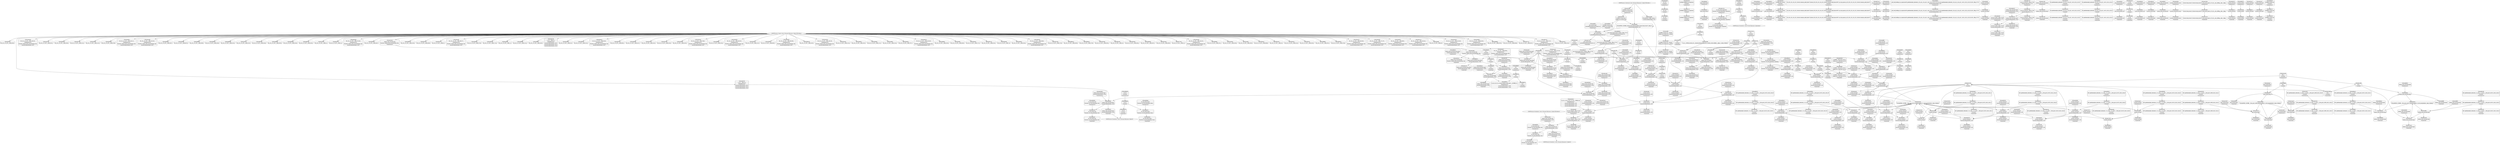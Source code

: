 digraph {
	CE0x4dd3d60 [shape=record,shape=Mrecord,label="{CE0x4dd3d60|selinux_shm_associate:tmp7|security/selinux/hooks.c,5332|*SummSource*}"]
	CE0x4dc9e70 [shape=record,shape=Mrecord,label="{CE0x4dc9e70|get_current:tmp1}"]
	CE0x4deda60 [shape=record,shape=Mrecord,label="{CE0x4deda60|i64_0|*Constant*}"]
	CE0x4def030 [shape=record,shape=Mrecord,label="{CE0x4def030|current_sid:cred|security/selinux/hooks.c,218|*SummSink*}"]
	CE0x4def860 [shape=record,shape=Mrecord,label="{CE0x4def860|i32_218|*Constant*|*SummSink*}"]
	CE0x4dc2b30 [shape=record,shape=Mrecord,label="{CE0x4dc2b30|GLOBAL:current_sid.__warned|Global_var:current_sid.__warned|*SummSink*}"]
	CE0x4de3110 [shape=record,shape=Mrecord,label="{CE0x4de3110|GLOBAL:lockdep_rcu_suspicious|*Constant*}"]
	CE0x4e0f810 [shape=record,shape=Mrecord,label="{CE0x4e0f810|current_sid:tmp20|security/selinux/hooks.c,218|*SummSink*}"]
	CE0x4de2720 [shape=record,shape=Mrecord,label="{CE0x4de2720|selinux_shm_associate:type|security/selinux/hooks.c,5329|*SummSink*}"]
	CE0x4dd37f0 [shape=record,shape=Mrecord,label="{CE0x4dd37f0|4:_i32,_:_CRE_4,8_|*MultipleSource*|security/selinux/hooks.c,5327|security/selinux/hooks.c,5327|security/selinux/hooks.c,5332}"]
	CE0x4dd8ff0 [shape=record,shape=Mrecord,label="{CE0x4dd8ff0|selinux_shm_associate:tmp3|*SummSink*}"]
	CE0x4df16c0 [shape=record,shape=Mrecord,label="{CE0x4df16c0|current_sid:tmp11|security/selinux/hooks.c,218|*SummSource*}"]
	CE0x4e01b40 [shape=record,shape=Mrecord,label="{CE0x4e01b40|current_sid:security|security/selinux/hooks.c,218|*SummSink*}"]
	CE0x4e1eaa0 [shape=record,shape=Mrecord,label="{CE0x4e1eaa0|get_current:tmp|*SummSource*}"]
	CE0x4dcbed0 [shape=record,shape=Mrecord,label="{CE0x4dcbed0|i64*_getelementptr_inbounds_(_11_x_i64_,_11_x_i64_*___llvm_gcov_ctr125,_i64_0,_i64_1)|*Constant*|*SummSource*}"]
	CE0x4ddc690 [shape=record,shape=Mrecord,label="{CE0x4ddc690|i32_10|*Constant*}"]
	CE0x4dcb490 [shape=record,shape=Mrecord,label="{CE0x4dcb490|80:_i32,_112:_i8*,_:_CRE_184,192_|*MultipleSource*|Function::selinux_shm_associate&Arg::shp::|security/selinux/hooks.c,5327}"]
	CE0x5acb130 [shape=record,shape=Mrecord,label="{CE0x5acb130|80:_i32,_112:_i8*,_:_CRE_30,31_}"]
	CE0x4dbbab0 [shape=record,shape=Mrecord,label="{CE0x4dbbab0|get_current:entry|*SummSink*}"]
	CE0x4ddab20 [shape=record,shape=Mrecord,label="{CE0x4ddab20|80:_i32,_112:_i8*,_:_CRE_39,40_}"]
	CE0x4df05e0 [shape=record,shape=Mrecord,label="{CE0x4df05e0|current_sid:tmp17|security/selinux/hooks.c,218|*SummSource*}"]
	CE0x4dc3700 [shape=record,shape=Mrecord,label="{CE0x4dc3700|80:_i32,_112:_i8*,_:_CRE_51,52_}"]
	CE0x4dd8ba0 [shape=record,shape=Mrecord,label="{CE0x4dd8ba0|selinux_shm_associate:tmp2|*SummSource*}"]
	CE0x4dd0870 [shape=record,shape=Mrecord,label="{CE0x4dd0870|avc_has_perm:tclass|Function::avc_has_perm&Arg::tclass::}"]
	CE0x4e329f0 [shape=record,shape=Mrecord,label="{CE0x4e329f0|GLOBAL:current_task|Global_var:current_task|*SummSource*}"]
	CE0x4dd0e60 [shape=record,shape=Mrecord,label="{CE0x4dd0e60|avc_has_perm:requested|Function::avc_has_perm&Arg::requested::|*SummSink*}"]
	CE0x4ddb320 [shape=record,shape=Mrecord,label="{CE0x4ddb320|selinux_shm_associate:security|security/selinux/hooks.c,5327|*SummSource*}"]
	CE0x4dd2df0 [shape=record,shape=Mrecord,label="{CE0x4dd2df0|selinux_shm_associate:sid2|security/selinux/hooks.c,5332}"]
	CE0x4e095a0 [shape=record,shape=Mrecord,label="{CE0x4e095a0|current_sid:land.lhs.true|*SummSource*}"]
	CE0x4dceb00 [shape=record,shape=Mrecord,label="{CE0x4dceb00|current_sid:tmp7|security/selinux/hooks.c,218|*SummSource*}"]
	CE0x4dd9090 [shape=record,shape=Mrecord,label="{CE0x4dd9090|_call_void_mcount()_#3}"]
	CE0x4ded850 [shape=record,shape=Mrecord,label="{CE0x4ded850|i64_3|*Constant*|*SummSource*}"]
	CE0x4de8310 [shape=record,shape=Mrecord,label="{CE0x4de8310|GLOBAL:get_current|*Constant*|*SummSink*}"]
	CE0x4dc4f00 [shape=record,shape=Mrecord,label="{CE0x4dc4f00|80:_i32,_112:_i8*,_:_CRE_14,15_}"]
	CE0x4dc6940 [shape=record,shape=Mrecord,label="{CE0x4dc6940|80:_i32,_112:_i8*,_:_CRE_67,68_}"]
	CE0x4ddf2c0 [shape=record,shape=Mrecord,label="{CE0x4ddf2c0|avc_has_perm:ssid|Function::avc_has_perm&Arg::ssid::}"]
	CE0x4e02b50 [shape=record,shape=Mrecord,label="{CE0x4e02b50|current_sid:sid|security/selinux/hooks.c,220}"]
	CE0x4dc0030 [shape=record,shape=Mrecord,label="{CE0x4dc0030|i32_(i32,_i32,_i16,_i32,_%struct.common_audit_data*)*_bitcast_(i32_(i32,_i32,_i16,_i32,_%struct.common_audit_data.495*)*_avc_has_perm_to_i32_(i32,_i32,_i16,_i32,_%struct.common_audit_data*)*)|*Constant*|*SummSource*}"]
	CE0x4dcc4a0 [shape=record,shape=Mrecord,label="{CE0x4dcc4a0|80:_i32,_112:_i8*,_:_CRE_112,120_|*MultipleSource*|Function::selinux_shm_associate&Arg::shp::|security/selinux/hooks.c,5327}"]
	CE0x4dbc580 [shape=record,shape=Mrecord,label="{CE0x4dbc580|i64*_getelementptr_inbounds_(_2_x_i64_,_2_x_i64_*___llvm_gcov_ctr312,_i64_0,_i64_0)|*Constant*|*SummSource*}"]
	CE0x4e0e980 [shape=record,shape=Mrecord,label="{CE0x4e0e980|current_sid:tmp18|security/selinux/hooks.c,218|*SummSource*}"]
	CE0x4db6c20 [shape=record,shape=Mrecord,label="{CE0x4db6c20|avc_has_perm:entry|*SummSink*}"]
	CE0x4def5f0 [shape=record,shape=Mrecord,label="{CE0x4def5f0|get_current:tmp4|./arch/x86/include/asm/current.h,14|*SummSource*}"]
	CE0x4e024a0 [shape=record,shape=Mrecord,label="{CE0x4e024a0|current_sid:tmp23|security/selinux/hooks.c,218|*SummSource*}"]
	CE0x4dcdf30 [shape=record,shape=Mrecord,label="{CE0x4dcdf30|80:_i32,_112:_i8*,_:_CRE_104,112_|*MultipleSource*|Function::selinux_shm_associate&Arg::shp::|security/selinux/hooks.c,5327}"]
	CE0x4dd5330 [shape=record,shape=Mrecord,label="{CE0x4dd5330|current_sid:tmp14|security/selinux/hooks.c,218}"]
	CE0x4e1aa00 [shape=record,shape=Mrecord,label="{CE0x4e1aa00|get_current:tmp3|*SummSink*}"]
	CE0x4dd68b0 [shape=record,shape=Mrecord,label="{CE0x4dd68b0|i64_5|*Constant*}"]
	CE0x4dbf5c0 [shape=record,shape=Mrecord,label="{CE0x4dbf5c0|0:_i8,_8:_i32,_24:_%struct.selinux_audit_data*,_:_SCMRE_0,1_|*MultipleSource*|security/selinux/hooks.c,5329|security/selinux/hooks.c, 5324}"]
	CE0x4de7ef0 [shape=record,shape=Mrecord,label="{CE0x4de7ef0|GLOBAL:get_current|*Constant*}"]
	CE0x4deee20 [shape=record,shape=Mrecord,label="{CE0x4deee20|current_sid:cred|security/selinux/hooks.c,218}"]
	CE0x4ded1a0 [shape=record,shape=Mrecord,label="{CE0x4ded1a0|i64*_getelementptr_inbounds_(_11_x_i64_,_11_x_i64_*___llvm_gcov_ctr125,_i64_0,_i64_6)|*Constant*|*SummSink*}"]
	CE0x4e10290 [shape=record,shape=Mrecord,label="{CE0x4e10290|i32_22|*Constant*|*SummSink*}"]
	CE0x4dde4a0 [shape=record,shape=Mrecord,label="{CE0x4dde4a0|_ret_i32_%tmp24,_!dbg_!27742|security/selinux/hooks.c,220}"]
	CE0x4de0ce0 [shape=record,shape=Mrecord,label="{CE0x4de0ce0|i32_0|*Constant*}"]
	CE0x4dcc680 [shape=record,shape=Mrecord,label="{CE0x4dcc680|80:_i32,_112:_i8*,_:_CRE_120,128_|*MultipleSource*|Function::selinux_shm_associate&Arg::shp::|security/selinux/hooks.c,5327}"]
	CE0x4dd08e0 [shape=record,shape=Mrecord,label="{CE0x4dd08e0|avc_has_perm:tclass|Function::avc_has_perm&Arg::tclass::|*SummSource*}"]
	CE0x4dcd570 [shape=record,shape=Mrecord,label="{CE0x4dcd570|get_current:bb}"]
	CE0x4dc5b10 [shape=record,shape=Mrecord,label="{CE0x4dc5b10|selinux_shm_associate:shp|Function::selinux_shm_associate&Arg::shp::|*SummSink*}"]
	CE0x4e2cfc0 [shape=record,shape=Mrecord,label="{CE0x4e2cfc0|i64*_getelementptr_inbounds_(_2_x_i64_,_2_x_i64_*___llvm_gcov_ctr98,_i64_0,_i64_0)|*Constant*|*SummSource*}"]
	CE0x4ddda40 [shape=record,shape=Mrecord,label="{CE0x4ddda40|80:_i32,_112:_i8*,_:_CRE_56,57_}"]
	CE0x4e4f690 [shape=record,shape=Mrecord,label="{CE0x4e4f690|i64_1|*Constant*}"]
	CE0x4db7ad0 [shape=record,shape=Mrecord,label="{CE0x4db7ad0|i32_(i32,_i32,_i16,_i32,_%struct.common_audit_data*)*_bitcast_(i32_(i32,_i32,_i16,_i32,_%struct.common_audit_data.495*)*_avc_has_perm_to_i32_(i32,_i32,_i16,_i32,_%struct.common_audit_data*)*)|*Constant*}"]
	CE0x4dc6bf0 [shape=record,shape=Mrecord,label="{CE0x4dc6bf0|80:_i32,_112:_i8*,_:_CRE_69,70_}"]
	CE0x4dd6f40 [shape=record,shape=Mrecord,label="{CE0x4dd6f40|80:_i32,_112:_i8*,_:_CRE_59,60_}"]
	CE0x4e09460 [shape=record,shape=Mrecord,label="{CE0x4e09460|current_sid:land.lhs.true}"]
	CE0x4ddd910 [shape=record,shape=Mrecord,label="{CE0x4ddd910|80:_i32,_112:_i8*,_:_CRE_55,56_}"]
	CE0x4ddd590 [shape=record,shape=Mrecord,label="{CE0x4ddd590|80:_i32,_112:_i8*,_:_CRE_52,53_}"]
	CE0x5acb310 [shape=record,shape=Mrecord,label="{CE0x5acb310|80:_i32,_112:_i8*,_:_CRE_32,33_}"]
	CE0x4dd2540 [shape=record,shape=Mrecord,label="{CE0x4dd2540|selinux_shm_associate:u|security/selinux/hooks.c,5330|*SummSource*}"]
	CE0x4dea5b0 [shape=record,shape=Mrecord,label="{CE0x4dea5b0|i64*_getelementptr_inbounds_(_11_x_i64_,_11_x_i64_*___llvm_gcov_ctr125,_i64_0,_i64_8)|*Constant*|*SummSink*}"]
	CE0x4e087b0 [shape=record,shape=Mrecord,label="{CE0x4e087b0|_call_void_lockdep_rcu_suspicious(i8*_getelementptr_inbounds_(_25_x_i8_,_25_x_i8_*_.str3,_i32_0,_i32_0),_i32_218,_i8*_getelementptr_inbounds_(_45_x_i8_,_45_x_i8_*_.str12,_i32_0,_i32_0))_#10,_!dbg_!27727|security/selinux/hooks.c,218}"]
	CE0x4dd0160 [shape=record,shape=Mrecord,label="{CE0x4dd0160|80:_i32,_112:_i8*,_:_CRE_45,46_}"]
	CE0x4e09c80 [shape=record,shape=Mrecord,label="{CE0x4e09c80|current_sid:if.then}"]
	CE0x4dc3190 [shape=record,shape=Mrecord,label="{CE0x4dc3190|current_sid:tmp8|security/selinux/hooks.c,218|*SummSource*}"]
	CE0x4df0650 [shape=record,shape=Mrecord,label="{CE0x4df0650|current_sid:tmp17|security/selinux/hooks.c,218|*SummSink*}"]
	CE0x4dec710 [shape=record,shape=Mrecord,label="{CE0x4dec710|current_sid:tmp11|security/selinux/hooks.c,218|*SummSink*}"]
	CE0x4dc9ff0 [shape=record,shape=Mrecord,label="{CE0x4dc9ff0|selinux_shm_associate:tmp|*SummSource*}"]
	CE0x4dce4d0 [shape=record,shape=Mrecord,label="{CE0x4dce4d0|current_sid:tmp6|security/selinux/hooks.c,218|*SummSource*}"]
	CE0x4e0e7e0 [shape=record,shape=Mrecord,label="{CE0x4e0e7e0|current_sid:tmp18|security/selinux/hooks.c,218}"]
	"CONST[source:0(mediator),value:2(dynamic)][purpose:{subject}]"
	CE0x4e0fcf0 [shape=record,shape=Mrecord,label="{CE0x4e0fcf0|current_sid:tmp21|security/selinux/hooks.c,218|*SummSource*}"]
	CE0x4db6f30 [shape=record,shape=Mrecord,label="{CE0x4db6f30|selinux_shm_associate:tmp6|security/selinux/hooks.c,5330|*SummSink*}"]
	CE0x4dda9f0 [shape=record,shape=Mrecord,label="{CE0x4dda9f0|80:_i32,_112:_i8*,_:_CRE_38,39_}"]
	CE0x4ddd2d0 [shape=record,shape=Mrecord,label="{CE0x4ddd2d0|80:_i32,_112:_i8*,_:_CRE_35,36_}"]
	CE0x4db8e40 [shape=record,shape=Mrecord,label="{CE0x4db8e40|current_sid:call|security/selinux/hooks.c,218}"]
	CE0x4db6fa0 [shape=record,shape=Mrecord,label="{CE0x4db6fa0|selinux_shm_associate:ipc_id|security/selinux/hooks.c,5330}"]
	CE0x4dc42d0 [shape=record,shape=Mrecord,label="{CE0x4dc42d0|selinux_shm_associate:call|security/selinux/hooks.c,5325|*SummSource*}"]
	CE0x4ddec70 [shape=record,shape=Mrecord,label="{CE0x4ddec70|selinux_shm_associate:tmp6|security/selinux/hooks.c,5330}"]
	CE0x4ddd7e0 [shape=record,shape=Mrecord,label="{CE0x4ddd7e0|80:_i32,_112:_i8*,_:_CRE_54,55_}"]
	CE0x4dd4fc0 [shape=record,shape=Mrecord,label="{CE0x4dd4fc0|current_sid:tmp13|security/selinux/hooks.c,218}"]
	CE0x4dc7b50 [shape=record,shape=Mrecord,label="{CE0x4dc7b50|i32_1|*Constant*}"]
	CE0x4e0ec30 [shape=record,shape=Mrecord,label="{CE0x4e0ec30|current_sid:tmp19|security/selinux/hooks.c,218}"]
	CE0x619c920 [shape=record,shape=Mrecord,label="{CE0x619c920|80:_i32,_112:_i8*,_:_CRE_0,1_}"]
	CE0x4ded590 [shape=record,shape=Mrecord,label="{CE0x4ded590|get_current:tmp3}"]
	CE0x6d3c970 [shape=record,shape=Mrecord,label="{CE0x6d3c970|80:_i32,_112:_i8*,_:_CRE_3,4_}"]
	CE0x4dbcf40 [shape=record,shape=Mrecord,label="{CE0x4dbcf40|_ret_i32_%call3,_!dbg_!27729|security/selinux/hooks.c,5332|*SummSource*}"]
	CE0x4db71a0 [shape=record,shape=Mrecord,label="{CE0x4db71a0|avc_has_perm:entry|*SummSource*}"]
	CE0x4df14c0 [shape=record,shape=Mrecord,label="{CE0x4df14c0|current_sid:tmp11|security/selinux/hooks.c,218}"]
	"CONST[source:0(mediator),value:0(static)][purpose:{operation}]"
	CE0x4ddb900 [shape=record,shape=Mrecord,label="{CE0x4ddb900|avc_has_perm:tsid|Function::avc_has_perm&Arg::tsid::|*SummSource*}"]
	CE0x4dcec60 [shape=record,shape=Mrecord,label="{CE0x4dcec60|current_sid:tmp7|security/selinux/hooks.c,218|*SummSink*}"]
	CE0x4e07950 [shape=record,shape=Mrecord,label="{CE0x4e07950|current_sid:tmp3|*SummSource*}"]
	CE0x4dd26b0 [shape=record,shape=Mrecord,label="{CE0x4dd26b0|selinux_shm_associate:u|security/selinux/hooks.c,5330|*SummSink*}"]
	CE0x4df0d20 [shape=record,shape=Mrecord,label="{CE0x4df0d20|current_sid:tmp9|security/selinux/hooks.c,218}"]
	CE0x4df0e20 [shape=record,shape=Mrecord,label="{CE0x4df0e20|current_sid:tmp9|security/selinux/hooks.c,218|*SummSource*}"]
	CE0x4dc1290 [shape=record,shape=Mrecord,label="{CE0x4dc1290|selinux_shm_associate:entry|*SummSource*}"]
	CE0x4de0af0 [shape=record,shape=Mrecord,label="{CE0x4de0af0|_ret_i32_%tmp24,_!dbg_!27742|security/selinux/hooks.c,220|*SummSource*}"]
	CE0x4e01740 [shape=record,shape=Mrecord,label="{CE0x4e01740|get_current:tmp4|./arch/x86/include/asm/current.h,14|*SummSink*}"]
	CE0x4ddb4c0 [shape=record,shape=Mrecord,label="{CE0x4ddb4c0|selinux_shm_associate:security|security/selinux/hooks.c,5327|*SummSink*}"]
	CE0x4e105f0 [shape=record,shape=Mrecord,label="{CE0x4e105f0|current_sid:security|security/selinux/hooks.c,218}"]
	CE0x4dcb2b0 [shape=record,shape=Mrecord,label="{CE0x4dcb2b0|80:_i32,_112:_i8*,_:_CRE_176,184_|*MultipleSource*|Function::selinux_shm_associate&Arg::shp::|security/selinux/hooks.c,5327}"]
	CE0x4e076d0 [shape=record,shape=Mrecord,label="{CE0x4e076d0|current_sid:tmp2|*SummSink*}"]
	CE0x4de1f90 [shape=record,shape=Mrecord,label="{CE0x4de1f90|selinux_shm_associate:tmp5|security/selinux/hooks.c,5327|*SummSink*}"]
	CE0x4dbd120 [shape=record,shape=Mrecord,label="{CE0x4dbd120|_ret_i32_%call3,_!dbg_!27729|security/selinux/hooks.c,5332|*SummSink*}"]
	CE0x4dca2e0 [shape=record,shape=Mrecord,label="{CE0x4dca2e0|i64*_getelementptr_inbounds_(_2_x_i64_,_2_x_i64_*___llvm_gcov_ctr98,_i64_0,_i64_1)|*Constant*}"]
	CE0x4dd13e0 [shape=record,shape=Mrecord,label="{CE0x4dd13e0|avc_has_perm:auditdata|Function::avc_has_perm&Arg::auditdata::}"]
	CE0x4dd81e0 [shape=record,shape=Mrecord,label="{CE0x4dd81e0|selinux_shm_associate:call|security/selinux/hooks.c,5325}"]
	CE0x4df1390 [shape=record,shape=Mrecord,label="{CE0x4df1390|current_sid:tmp10|security/selinux/hooks.c,218|*SummSink*}"]
	CE0x4de2f70 [shape=record,shape=Mrecord,label="{CE0x4de2f70|i8*_getelementptr_inbounds_(_25_x_i8_,_25_x_i8_*_.str3,_i32_0,_i32_0)|*Constant*|*SummSource*}"]
	CE0x4e09cf0 [shape=record,shape=Mrecord,label="{CE0x4e09cf0|current_sid:if.then|*SummSource*}"]
	CE0x4db9ce0 [shape=record,shape=Mrecord,label="{CE0x4db9ce0|selinux_shm_associate:call|security/selinux/hooks.c,5325|*SummSink*}"]
	CE0x4de3fe0 [shape=record,shape=Mrecord,label="{CE0x4de3fe0|current_sid:tobool|security/selinux/hooks.c,218|*SummSink*}"]
	CE0x4dd4300 [shape=record,shape=Mrecord,label="{CE0x4dd4300|GLOBAL:__llvm_gcov_ctr125|Global_var:__llvm_gcov_ctr125|*SummSource*}"]
	CE0x4dce5e0 [shape=record,shape=Mrecord,label="{CE0x4dce5e0|current_sid:tmp6|security/selinux/hooks.c,218|*SummSink*}"]
	CE0x4defb30 [shape=record,shape=Mrecord,label="{CE0x4defb30|i8*_getelementptr_inbounds_(_45_x_i8_,_45_x_i8_*_.str12,_i32_0,_i32_0)|*Constant*|*SummSource*}"]
	CE0x4ddb650 [shape=record,shape=Mrecord,label="{CE0x4ddb650|selinux_shm_associate:tmp4|security/selinux/hooks.c,5327|*SummSource*}"]
	CE0x4e047b0 [shape=record,shape=Mrecord,label="{CE0x4e047b0|i64*_getelementptr_inbounds_(_2_x_i64_,_2_x_i64_*___llvm_gcov_ctr98,_i64_0,_i64_0)|*Constant*}"]
	CE0x4dd1040 [shape=record,shape=Mrecord,label="{CE0x4dd1040|_ret_i32_%retval.0,_!dbg_!27728|security/selinux/avc.c,775}"]
	CE0x4dd0950 [shape=record,shape=Mrecord,label="{CE0x4dd0950|avc_has_perm:tclass|Function::avc_has_perm&Arg::tclass::|*SummSink*}"]
	CE0x4dc3e30 [shape=record,shape=Mrecord,label="{CE0x4dc3e30|COLLAPSED:_GCMRE___llvm_gcov_ctr125_internal_global_11_x_i64_zeroinitializer:_elem_0:default:}"]
	CE0x4dd0290 [shape=record,shape=Mrecord,label="{CE0x4dd0290|80:_i32,_112:_i8*,_:_CRE_46,47_}"]
	CE0x4ddb010 [shape=record,shape=Mrecord,label="{CE0x4ddb010|80:_i32,_112:_i8*,_:_CRE_19,20_}"]
	CE0x4dd1150 [shape=record,shape=Mrecord,label="{CE0x4dd1150|avc_has_perm:requested|Function::avc_has_perm&Arg::requested::|*SummSource*}"]
	CE0x4e081f0 [shape=record,shape=Mrecord,label="{CE0x4e081f0|i8_1|*Constant*|*SummSource*}"]
	CE0x4dd8470 [shape=record,shape=Mrecord,label="{CE0x4dd8470|i32_1|*Constant*|*SummSink*}"]
	CE0x4df1210 [shape=record,shape=Mrecord,label="{CE0x4df1210|current_sid:tmp10|security/selinux/hooks.c,218|*SummSource*}"]
	CE0x4dd40f0 [shape=record,shape=Mrecord,label="{CE0x4dd40f0|GLOBAL:__llvm_gcov_ctr125|Global_var:__llvm_gcov_ctr125}"]
	CE0x4deec20 [shape=record,shape=Mrecord,label="{CE0x4deec20|i32_78|*Constant*}"]
	CE0x4dc3370 [shape=record,shape=Mrecord,label="{CE0x4dc3370|80:_i32,_112:_i8*,_:_CRE_48,49_}"]
	CE0x6d3ca70 [shape=record,shape=Mrecord,label="{CE0x6d3ca70|80:_i32,_112:_i8*,_:_CRE_6,7_}"]
	CE0x4dd0c10 [shape=record,shape=Mrecord,label="{CE0x4dd0c10|i32_64|*Constant*|*SummSource*}"]
	CE0x4dd8510 [shape=record,shape=Mrecord,label="{CE0x4dd8510|i64*_getelementptr_inbounds_(_2_x_i64_,_2_x_i64_*___llvm_gcov_ctr312,_i64_0,_i64_1)|*Constant*}"]
	CE0x4e1a930 [shape=record,shape=Mrecord,label="{CE0x4e1a930|get_current:tmp3|*SummSource*}"]
	CE0x4ddca00 [shape=record,shape=Mrecord,label="{CE0x4ddca00|80:_i32,_112:_i8*,_:_CRE_80,84_|*MultipleSource*|Function::selinux_shm_associate&Arg::shp::|security/selinux/hooks.c,5327}"]
	CE0x4ddbd40 [shape=record,shape=Mrecord,label="{CE0x4ddbd40|i16_28|*Constant*|*SummSource*}"]
	CE0x4e10080 [shape=record,shape=Mrecord,label="{CE0x4e10080|i32_22|*Constant*|*SummSource*}"]
	CE0x4ddba30 [shape=record,shape=Mrecord,label="{CE0x4ddba30|avc_has_perm:tsid|Function::avc_has_perm&Arg::tsid::|*SummSink*}"]
	CE0x4df0220 [shape=record,shape=Mrecord,label="{CE0x4df0220|current_sid:tmp17|security/selinux/hooks.c,218}"]
	CE0x4dcaef0 [shape=record,shape=Mrecord,label="{CE0x4dcaef0|80:_i32,_112:_i8*,_:_CRE_168,172_|*MultipleSource*|Function::selinux_shm_associate&Arg::shp::|security/selinux/hooks.c,5327}"]
	CE0x4dbfb70 [shape=record,shape=Mrecord,label="{CE0x4dbfb70|selinux_shm_associate:shm_perm1|security/selinux/hooks.c,5330}"]
	CE0x4dda8c0 [shape=record,shape=Mrecord,label="{CE0x4dda8c0|80:_i32,_112:_i8*,_:_CRE_37,38_}"]
	CE0x4ddb700 [shape=record,shape=Mrecord,label="{CE0x4ddb700|avc_has_perm:tsid|Function::avc_has_perm&Arg::tsid::}"]
	CE0x4dbb910 [shape=record,shape=Mrecord,label="{CE0x4dbb910|get_current:entry}"]
	CE0x4def450 [shape=record,shape=Mrecord,label="{CE0x4def450|_call_void_mcount()_#3|*SummSource*}"]
	CE0x4e00b60 [shape=record,shape=Mrecord,label="{CE0x4e00b60|current_sid:tmp15|security/selinux/hooks.c,218}"]
	CE0x4dd9740 [shape=record,shape=Mrecord,label="{CE0x4dd9740|selinux_shm_associate:shm_perm|security/selinux/hooks.c,5327}"]
	CE0x4ddb220 [shape=record,shape=Mrecord,label="{CE0x4ddb220|selinux_shm_associate:tmp4|security/selinux/hooks.c,5327}"]
	CE0x4ddae30 [shape=record,shape=Mrecord,label="{CE0x4ddae30|80:_i32,_112:_i8*,_:_CRE_17,18_}"]
	CE0x4dd4430 [shape=record,shape=Mrecord,label="{CE0x4dd4430|GLOBAL:__llvm_gcov_ctr125|Global_var:__llvm_gcov_ctr125|*SummSink*}"]
	CE0x4de40b0 [shape=record,shape=Mrecord,label="{CE0x4de40b0|current_sid:tobool|security/selinux/hooks.c,218|*SummSource*}"]
	CE0x4dea480 [shape=record,shape=Mrecord,label="{CE0x4dea480|i1_true|*Constant*|*SummSink*}"]
	CE0x6aeadb0 [shape=record,shape=Mrecord,label="{CE0x6aeadb0|80:_i32,_112:_i8*,_:_CRE_1,2_}"]
	CE0x4db8cb0 [shape=record,shape=Mrecord,label="{CE0x4db8cb0|_call_void_mcount()_#3|*SummSource*}"]
	CE0x4ddf980 [shape=record,shape=Mrecord,label="{CE0x4ddf980|80:_i32,_112:_i8*,_:_CRE_21,22_}"]
	CE0x4dc2880 [shape=record,shape=Mrecord,label="{CE0x4dc2880|selinux_shm_associate:ad|security/selinux/hooks.c, 5324|*SummSink*}"]
	CE0x4dbff30 [shape=record,shape=Mrecord,label="{CE0x4dbff30|selinux_shm_associate:u|security/selinux/hooks.c,5330}"]
	CE0x4dd5030 [shape=record,shape=Mrecord,label="{CE0x4dd5030|current_sid:tmp13|security/selinux/hooks.c,218|*SummSource*}"]
	CE0x4dd9170 [shape=record,shape=Mrecord,label="{CE0x4dd9170|current_sid:do.body|*SummSink*}"]
	CE0x4dce0b0 [shape=record,shape=Mrecord,label="{CE0x4dce0b0|current_sid:tmp5|security/selinux/hooks.c,218|*SummSink*}"]
	CE0x4db9fc0 [shape=record,shape=Mrecord,label="{CE0x4db9fc0|selinux_shm_associate:bb|*SummSource*}"]
	CE0x4dcceb0 [shape=record,shape=Mrecord,label="{CE0x4dcceb0|current_sid:sid|security/selinux/hooks.c,220|*SummSink*}"]
	CE0x4e0f4f0 [shape=record,shape=Mrecord,label="{CE0x4e0f4f0|current_sid:tmp20|security/selinux/hooks.c,218}"]
	CE0x4e1aac0 [shape=record,shape=Mrecord,label="{CE0x4e1aac0|_call_void_mcount()_#3}"]
	CE0x4dedda0 [shape=record,shape=Mrecord,label="{CE0x4dedda0|current_sid:tmp4|security/selinux/hooks.c,218|*SummSource*}"]
	CE0x4e0f670 [shape=record,shape=Mrecord,label="{CE0x4e0f670|current_sid:tmp20|security/selinux/hooks.c,218|*SummSource*}"]
	CE0x4e0c590 [shape=record,shape=Mrecord,label="{CE0x4e0c590|current_sid:call4|security/selinux/hooks.c,218|*SummSource*}"]
	CE0x4dc9a50 [shape=record,shape=Mrecord,label="{CE0x4dc9a50|get_current:tmp1|*SummSink*}"]
	CE0x4ddbba0 [shape=record,shape=Mrecord,label="{CE0x4ddbba0|i16_28|*Constant*}"]
	CE0x4dcbd50 [shape=record,shape=Mrecord,label="{CE0x4dcbd50|current_sid:tmp1|*SummSink*}"]
	CE0x4dc8360 [shape=record,shape=Mrecord,label="{CE0x4dc8360|current_sid:land.lhs.true2|*SummSource*}"]
	CE0x4e08890 [shape=record,shape=Mrecord,label="{CE0x4e08890|_call_void_lockdep_rcu_suspicious(i8*_getelementptr_inbounds_(_25_x_i8_,_25_x_i8_*_.str3,_i32_0,_i32_0),_i32_218,_i8*_getelementptr_inbounds_(_45_x_i8_,_45_x_i8_*_.str12,_i32_0,_i32_0))_#10,_!dbg_!27727|security/selinux/hooks.c,218|*SummSink*}"]
	CE0x4e01800 [shape=record,shape=Mrecord,label="{CE0x4e01800|%struct.task_struct*_(%struct.task_struct**)*_asm_movq_%gs:$_1:P_,$0_,_r,im,_dirflag_,_fpsr_,_flags_}"]
	CE0x4dc01f0 [shape=record,shape=Mrecord,label="{CE0x4dc01f0|selinux_shm_associate:key|security/selinux/hooks.c,5330|*SummSource*}"]
	CE0x4de3620 [shape=record,shape=Mrecord,label="{CE0x4de3620|i32_218|*Constant*|*SummSource*}"]
	CE0x4dd1720 [shape=record,shape=Mrecord,label="{CE0x4dd1720|_ret_i32_%retval.0,_!dbg_!27728|security/selinux/avc.c,775|*SummSource*}"]
	CE0x4de2d20 [shape=record,shape=Mrecord,label="{CE0x4de2d20|i8*_getelementptr_inbounds_(_25_x_i8_,_25_x_i8_*_.str3,_i32_0,_i32_0)|*Constant*}"]
	CE0x4dcffe0 [shape=record,shape=Mrecord,label="{CE0x4dcffe0|80:_i32,_112:_i8*,_:_CRE_44,45_}"]
	CE0x4e07740 [shape=record,shape=Mrecord,label="{CE0x4e07740|current_sid:tmp3}"]
	"CONST[source:1(input),value:2(dynamic)][purpose:{object}][SrcIdx:0]"
	CE0x4dd3900 [shape=record,shape=Mrecord,label="{CE0x4dd3900|selinux_shm_associate:tmp7|security/selinux/hooks.c,5332}"]
	CE0x4dd3780 [shape=record,shape=Mrecord,label="{CE0x4dd3780|4:_i32,_:_CRE_0,2_|*MultipleSource*|security/selinux/hooks.c,5327|security/selinux/hooks.c,5327|security/selinux/hooks.c,5332}"]
	CE0x4dce9b0 [shape=record,shape=Mrecord,label="{CE0x4dce9b0|80:_i32,_112:_i8*,_:_CRE_9,10_}"]
	CE0x4e0f480 [shape=record,shape=Mrecord,label="{CE0x4e0f480|current_sid:tmp19|security/selinux/hooks.c,218|*SummSink*}"]
	CE0x4dbbb40 [shape=record,shape=Mrecord,label="{CE0x4dbbb40|_ret_%struct.task_struct*_%tmp4,_!dbg_!27714|./arch/x86/include/asm/current.h,14|*SummSource*}"]
	CE0x4de7dc0 [shape=record,shape=Mrecord,label="{CE0x4de7dc0|current_sid:call4|security/selinux/hooks.c,218|*SummSink*}"]
	CE0x4dd0710 [shape=record,shape=Mrecord,label="{CE0x4dd0710|i32_64|*Constant*}"]
	CE0x4dec090 [shape=record,shape=Mrecord,label="{CE0x4dec090|current_sid:call|security/selinux/hooks.c,218|*SummSink*}"]
	CE0x4dbf2c0 [shape=record,shape=Mrecord,label="{CE0x4dbf2c0|selinux_shm_associate:tmp4|security/selinux/hooks.c,5327|*SummSink*}"]
	CE0x4ddfa70 [shape=record,shape=Mrecord,label="{CE0x4ddfa70|80:_i32,_112:_i8*,_:_CRE_22,23_}"]
	CE0x4dc2a20 [shape=record,shape=Mrecord,label="{CE0x4dc2a20|current_sid:tmp5|security/selinux/hooks.c,218|*SummSource*}"]
	CE0x4dcda10 [shape=record,shape=Mrecord,label="{CE0x4dcda10|80:_i32,_112:_i8*,_:_CRE_92,96_|*MultipleSource*|Function::selinux_shm_associate&Arg::shp::|security/selinux/hooks.c,5327}"]
	CE0x4ddf550 [shape=record,shape=Mrecord,label="{CE0x4ddf550|avc_has_perm:ssid|Function::avc_has_perm&Arg::ssid::|*SummSource*}"]
	CE0x4e04350 [shape=record,shape=Mrecord,label="{CE0x4e04350|current_sid:tmp24|security/selinux/hooks.c,220|*SummSink*}"]
	CE0x4de32b0 [shape=record,shape=Mrecord,label="{CE0x4de32b0|GLOBAL:lockdep_rcu_suspicious|*Constant*|*SummSink*}"]
	CE0x4deab50 [shape=record,shape=Mrecord,label="{CE0x4deab50|current_sid:tmp16|security/selinux/hooks.c,218}"]
	CE0x4dd7070 [shape=record,shape=Mrecord,label="{CE0x4dd7070|80:_i32,_112:_i8*,_:_CRE_60,61_}"]
	CE0x4e0fb70 [shape=record,shape=Mrecord,label="{CE0x4e0fb70|current_sid:tmp21|security/selinux/hooks.c,218}"]
	CE0x4ded4a0 [shape=record,shape=Mrecord,label="{CE0x4ded4a0|get_current:tmp2|*SummSink*}"]
	CE0x4ddad40 [shape=record,shape=Mrecord,label="{CE0x4ddad40|80:_i32,_112:_i8*,_:_CRE_16,17_}"]
	CE0x4dd8ac0 [shape=record,shape=Mrecord,label="{CE0x4dd8ac0|selinux_shm_associate:tmp2}"]
	CE0x4dc3ea0 [shape=record,shape=Mrecord,label="{CE0x4dc3ea0|current_sid:tmp|*SummSource*}"]
	CE0x4dc1f30 [shape=record,shape=Mrecord,label="{CE0x4dc1f30|80:_i32,_112:_i8*,_:_CRE_24,25_}"]
	CE0x4dedb60 [shape=record,shape=Mrecord,label="{CE0x4dedb60|i64_2|*Constant*|*SummSource*}"]
	CE0x4dc2020 [shape=record,shape=Mrecord,label="{CE0x4dc2020|80:_i32,_112:_i8*,_:_CRE_25,26_}"]
	CE0x4dc94f0 [shape=record,shape=Mrecord,label="{CE0x4dc94f0|80:_i32,_112:_i8*,_:_CRE_42,43_}"]
	CE0x4dcea50 [shape=record,shape=Mrecord,label="{CE0x4dcea50|80:_i32,_112:_i8*,_:_CRE_76,80_|*MultipleSource*|Function::selinux_shm_associate&Arg::shp::|security/selinux/hooks.c,5327}"]
	CE0x4ddfb60 [shape=record,shape=Mrecord,label="{CE0x4ddfb60|80:_i32,_112:_i8*,_:_CRE_23,24_}"]
	CE0x4dcdd50 [shape=record,shape=Mrecord,label="{CE0x4dcdd50|80:_i32,_112:_i8*,_:_CRE_100,102_|*MultipleSource*|Function::selinux_shm_associate&Arg::shp::|security/selinux/hooks.c,5327}"]
	CE0x4dc9ca0 [shape=record,shape=Mrecord,label="{CE0x4dc9ca0|80:_i32,_112:_i8*,_:_CRE_12,13_}"]
	CE0x4dcf650 [shape=record,shape=Mrecord,label="{CE0x4dcf650|80:_i32,_112:_i8*,_:_CRE_66,67_}"]
	CE0x4e02620 [shape=record,shape=Mrecord,label="{CE0x4e02620|current_sid:tmp23|security/selinux/hooks.c,218|*SummSink*}"]
	CE0x4de8190 [shape=record,shape=Mrecord,label="{CE0x4de8190|GLOBAL:get_current|*Constant*|*SummSource*}"]
	CE0x4dcb850 [shape=record,shape=Mrecord,label="{CE0x4dcb850|80:_i32,_112:_i8*,_:_CRE_200,208_|*MultipleSource*|Function::selinux_shm_associate&Arg::shp::|security/selinux/hooks.c,5327}"]
	CE0x4db7730 [shape=record,shape=Mrecord,label="{CE0x4db7730|i32_(i32,_i32,_i16,_i32,_%struct.common_audit_data*)*_bitcast_(i32_(i32,_i32,_i16,_i32,_%struct.common_audit_data.495*)*_avc_has_perm_to_i32_(i32,_i32,_i16,_i32,_%struct.common_audit_data*)*)|*Constant*|*SummSink*}"]
	CE0x4ddd1e0 [shape=record,shape=Mrecord,label="{CE0x4ddd1e0|80:_i32,_112:_i8*,_:_CRE_34,35_}"]
	CE0x4dcc830 [shape=record,shape=Mrecord,label="{CE0x4dcc830|80:_i32,_112:_i8*,_:_CRE_128,136_|*MultipleSource*|Function::selinux_shm_associate&Arg::shp::|security/selinux/hooks.c,5327}"]
	CE0x4e099d0 [shape=record,shape=Mrecord,label="{CE0x4e099d0|get_current:tmp4|./arch/x86/include/asm/current.h,14}"]
	CE0x4de3000 [shape=record,shape=Mrecord,label="{CE0x4de3000|i8*_getelementptr_inbounds_(_25_x_i8_,_25_x_i8_*_.str3,_i32_0,_i32_0)|*Constant*|*SummSink*}"]
	CE0x4e32740 [shape=record,shape=Mrecord,label="{CE0x4e32740|%struct.task_struct*_(%struct.task_struct**)*_asm_movq_%gs:$_1:P_,$0_,_r,im,_dirflag_,_fpsr_,_flags_|*SummSink*}"]
	CE0x4deef90 [shape=record,shape=Mrecord,label="{CE0x4deef90|current_sid:cred|security/selinux/hooks.c,218|*SummSource*}"]
	CE0x4dcd6a0 [shape=record,shape=Mrecord,label="{CE0x4dcd6a0|selinux_shm_associate:tmp3}"]
	CE0x4dba650 [shape=record,shape=Mrecord,label="{CE0x4dba650|selinux_shm_associate:entry}"]
	CE0x4dde330 [shape=record,shape=Mrecord,label="{CE0x4dde330|current_sid:entry|*SummSource*}"]
	CE0x4dec840 [shape=record,shape=Mrecord,label="{CE0x4dec840|current_sid:tmp12|security/selinux/hooks.c,218}"]
	CE0x4ded7e0 [shape=record,shape=Mrecord,label="{CE0x4ded7e0|i64_3|*Constant*}"]
	CE0x4dd50a0 [shape=record,shape=Mrecord,label="{CE0x4dd50a0|current_sid:tmp13|security/selinux/hooks.c,218|*SummSink*}"]
	CE0x4df0ef0 [shape=record,shape=Mrecord,label="{CE0x4df0ef0|current_sid:tmp9|security/selinux/hooks.c,218|*SummSink*}"]
	CE0x4dd8b30 [shape=record,shape=Mrecord,label="{CE0x4dd8b30|selinux_shm_associate:tmp2|*SummSink*}"]
	CE0x4dc4e40 [shape=record,shape=Mrecord,label="{CE0x4dc4e40|80:_i32,_112:_i8*,_:_CRE_13,14_}"]
	CE0x4dc72b0 [shape=record,shape=Mrecord,label="{CE0x4dc72b0|current_sid:tmp1}"]
	CE0x4dd30e0 [shape=record,shape=Mrecord,label="{CE0x4dd30e0|selinux_shm_associate:sid2|security/selinux/hooks.c,5332|*SummSource*}"]
	CE0x4dba0b0 [shape=record,shape=Mrecord,label="{CE0x4dba0b0|selinux_shm_associate:bb}"]
	CE0x4ddaf20 [shape=record,shape=Mrecord,label="{CE0x4ddaf20|80:_i32,_112:_i8*,_:_CRE_18,19_}"]
	CE0x4dedbd0 [shape=record,shape=Mrecord,label="{CE0x4dedbd0|i64_2|*Constant*|*SummSink*}"]
	CE0x4dc2c60 [shape=record,shape=Mrecord,label="{CE0x4dc2c60|current_sid:tmp8|security/selinux/hooks.c,218}"]
	CE0x4dd9580 [shape=record,shape=Mrecord,label="{CE0x4dd9580|i32_0|*Constant*|*SummSink*}"]
	CE0x4e01e90 [shape=record,shape=Mrecord,label="{CE0x4e01e90|current_sid:tmp22|security/selinux/hooks.c,218}"]
	CE0x6aead40 [shape=record,shape=Mrecord,label="{CE0x6aead40|selinux_shm_associate:shm_perm|security/selinux/hooks.c,5327|*SummSink*}"]
	"CONST[source:0(mediator),value:2(dynamic)][purpose:{object}]"
	CE0x4dc9f80 [shape=record,shape=Mrecord,label="{CE0x4dc9f80|selinux_shm_associate:tmp}"]
	CE0x4dbf3e0 [shape=record,shape=Mrecord,label="{CE0x4dbf3e0|selinux_shm_associate:tmp5|security/selinux/hooks.c,5327}"]
	CE0x4deadd0 [shape=record,shape=Mrecord,label="{CE0x4deadd0|current_sid:tmp16|security/selinux/hooks.c,218|*SummSource*}"]
	CE0x4dced90 [shape=record,shape=Mrecord,label="{CE0x4dced90|GLOBAL:current_sid.__warned|Global_var:current_sid.__warned}"]
	CE0x4e02280 [shape=record,shape=Mrecord,label="{CE0x4e02280|current_sid:tmp22|security/selinux/hooks.c,218|*SummSink*}"]
	CE0x4dc7240 [shape=record,shape=Mrecord,label="{CE0x4dc7240|i64_1|*Constant*}"]
	CE0x4dc0140 [shape=record,shape=Mrecord,label="{CE0x4dc0140|avc_has_perm:entry}"]
	CE0x4dc9bb0 [shape=record,shape=Mrecord,label="{CE0x4dc9bb0|80:_i32,_112:_i8*,_:_CRE_11,12_}"]
	CE0x4db7970 [shape=record,shape=Mrecord,label="{CE0x4db7970|selinux_shm_associate:call3|security/selinux/hooks.c,5332|*SummSink*}"]
	CE0x4de12d0 [shape=record,shape=Mrecord,label="{CE0x4de12d0|selinux_shm_associate:tmp|*SummSink*}"]
	CE0x4dd5d10 [shape=record,shape=Mrecord,label="{CE0x4dd5d10|current_sid:tobool1|security/selinux/hooks.c,218}"]
	CE0x4defba0 [shape=record,shape=Mrecord,label="{CE0x4defba0|i8*_getelementptr_inbounds_(_45_x_i8_,_45_x_i8_*_.str12,_i32_0,_i32_0)|*Constant*|*SummSink*}"]
	CE0x4def550 [shape=record,shape=Mrecord,label="{CE0x4def550|_call_void_mcount()_#3|*SummSink*}"]
	CE0x4dc7320 [shape=record,shape=Mrecord,label="{CE0x4dc7320|current_sid:tmp1|*SummSource*}"]
	CE0x4e02010 [shape=record,shape=Mrecord,label="{CE0x4e02010|current_sid:tmp22|security/selinux/hooks.c,218|*SummSource*}"]
	CE0x4dc4ff0 [shape=record,shape=Mrecord,label="{CE0x4dc4ff0|80:_i32,_112:_i8*,_:_CRE_15,16_}"]
	CE0x4dc6d20 [shape=record,shape=Mrecord,label="{CE0x4dc6d20|80:_i32,_112:_i8*,_:_CRE_70,71_}"]
	CE0x4dcb670 [shape=record,shape=Mrecord,label="{CE0x4dcb670|80:_i32,_112:_i8*,_:_CRE_192,200_|*MultipleSource*|Function::selinux_shm_associate&Arg::shp::|security/selinux/hooks.c,5327}"]
	CE0x4dca1e0 [shape=record,shape=Mrecord,label="{CE0x4dca1e0|i64*_getelementptr_inbounds_(_2_x_i64_,_2_x_i64_*___llvm_gcov_ctr312,_i64_0,_i64_0)|*Constant*|*SummSink*}"]
	CE0x4dd9970 [shape=record,shape=Mrecord,label="{CE0x4dd9970|current_sid:bb|*SummSource*}"]
	CE0x4dd3a70 [shape=record,shape=Mrecord,label="{CE0x4dd3a70|selinux_shm_associate:call3|security/selinux/hooks.c,5332}"]
	CE0x4deb300 [shape=record,shape=Mrecord,label="{CE0x4deb300|current_sid:if.end|*SummSink*}"]
	CE0x4ddd0f0 [shape=record,shape=Mrecord,label="{CE0x4ddd0f0|80:_i32,_112:_i8*,_:_CRE_33,34_}"]
	CE0x4e01ad0 [shape=record,shape=Mrecord,label="{CE0x4e01ad0|current_sid:security|security/selinux/hooks.c,218|*SummSource*}"]
	CE0x4e04680 [shape=record,shape=Mrecord,label="{CE0x4e04680|get_current:bb|*SummSink*}"]
	CE0x4dcf3f0 [shape=record,shape=Mrecord,label="{CE0x4dcf3f0|80:_i32,_112:_i8*,_:_CRE_64,65_}"]
	CE0x4dcba30 [shape=record,shape=Mrecord,label="{CE0x4dcba30|i32_10|*Constant*|*SummSource*}"]
	CE0x4dd1450 [shape=record,shape=Mrecord,label="{CE0x4dd1450|avc_has_perm:auditdata|Function::avc_has_perm&Arg::auditdata::|*SummSource*}"]
	CE0x4dc6e50 [shape=record,shape=Mrecord,label="{CE0x4dc6e50|80:_i32,_112:_i8*,_:_CRE_71,72_}"]
	CE0x4db8d50 [shape=record,shape=Mrecord,label="{CE0x4db8d50|_call_void_mcount()_#3|*SummSink*}"]
	CE0x4e21a90 [shape=record,shape=Mrecord,label="{CE0x4e21a90|i64*_getelementptr_inbounds_(_2_x_i64_,_2_x_i64_*___llvm_gcov_ctr98,_i64_0,_i64_1)|*Constant*|*SummSink*}"]
	CE0x4dd7310 [shape=record,shape=Mrecord,label="{CE0x4dd7310|i64*_getelementptr_inbounds_(_2_x_i64_,_2_x_i64_*___llvm_gcov_ctr312,_i64_0,_i64_0)|*Constant*}"]
	CE0x4dea7f0 [shape=record,shape=Mrecord,label="{CE0x4dea7f0|i64*_getelementptr_inbounds_(_11_x_i64_,_11_x_i64_*___llvm_gcov_ctr125,_i64_0,_i64_8)|*Constant*}"]
	CE0x4dd6310 [shape=record,shape=Mrecord,label="{CE0x4dd6310|i64_4|*Constant*}"]
	CE0x4dc3c50 [shape=record,shape=Mrecord,label="{CE0x4dc3c50|i64*_getelementptr_inbounds_(_11_x_i64_,_11_x_i64_*___llvm_gcov_ctr125,_i64_0,_i64_0)|*Constant*|*SummSink*}"]
	CE0x4dd2b50 [shape=record,shape=Mrecord,label="{CE0x4dd2b50|selinux_shm_associate:ipc_id|security/selinux/hooks.c,5330|*SummSink*}"]
	CE0x4dd9a40 [shape=record,shape=Mrecord,label="{CE0x4dd9a40|current_sid:bb|*SummSink*}"]
	CE0x4e09780 [shape=record,shape=Mrecord,label="{CE0x4e09780|current_sid:bb}"]
	CE0x4de33d0 [shape=record,shape=Mrecord,label="{CE0x4de33d0|i32_218|*Constant*}"]
	CE0x4dc6f30 [shape=record,shape=Mrecord,label="{CE0x4dc6f30|selinux_shm_associate:tmp1|*SummSource*}"]
	CE0x4dd71a0 [shape=record,shape=Mrecord,label="{CE0x4dd71a0|80:_i32,_112:_i8*,_:_CRE_61,62_}"]
	CE0x4dd10b0 [shape=record,shape=Mrecord,label="{CE0x4dd10b0|avc_has_perm:requested|Function::avc_has_perm&Arg::requested::}"]
	CE0x4dc8220 [shape=record,shape=Mrecord,label="{CE0x4dc8220|current_sid:do.end|*SummSink*}"]
	CE0x4de0e20 [shape=record,shape=Mrecord,label="{CE0x4de0e20|current_sid:tmp3|*SummSink*}"]
	CE0x46ba0d0 [shape=record,shape=Mrecord,label="{CE0x46ba0d0|80:_i32,_112:_i8*,_:_CRE_7,8_}"]
	CE0x4dde8a0 [shape=record,shape=Mrecord,label="{CE0x4dde8a0|i32_3|*Constant*|*SummSource*}"]
	CE0x4dc8450 [shape=record,shape=Mrecord,label="{CE0x4dc8450|current_sid:land.lhs.true2|*SummSink*}"]
	CE0x4dc9620 [shape=record,shape=Mrecord,label="{CE0x4dc9620|80:_i32,_112:_i8*,_:_CRE_43,44_}"]
	CE0x4ddf5f0 [shape=record,shape=Mrecord,label="{CE0x4ddf5f0|avc_has_perm:ssid|Function::avc_has_perm&Arg::ssid::|*SummSink*}"]
	CE0x4dd32a0 [shape=record,shape=Mrecord,label="{CE0x4dd32a0|selinux_shm_associate:sid2|security/selinux/hooks.c,5332|*SummSink*}"]
	CE0x4dbd670 [shape=record,shape=Mrecord,label="{CE0x4dbd670|current_sid:if.end}"]
	CE0x4dd45e0 [shape=record,shape=Mrecord,label="{CE0x4dd45e0|i64_0|*Constant*|*SummSink*}"]
	CE0x4dbedc0 [shape=record,shape=Mrecord,label="{CE0x4dbedc0|current_sid:do.end}"]
	CE0x4db9e40 [shape=record,shape=Mrecord,label="{CE0x4db9e40|GLOBAL:current_sid|*Constant*|*SummSource*}"]
	CE0x4dd57b0 [shape=record,shape=Mrecord,label="{CE0x4dd57b0|i1_true|*Constant*}"]
	CE0x4dbecc0 [shape=record,shape=Mrecord,label="{CE0x4dbecc0|current_sid:if.then|*SummSink*}"]
	CE0x4e106f0 [shape=record,shape=Mrecord,label="{CE0x4e106f0|current_sid:tmp|*SummSink*}"]
	CE0x4de1ed0 [shape=record,shape=Mrecord,label="{CE0x4de1ed0|selinux_shm_associate:tmp5|security/selinux/hooks.c,5327|*SummSource*}"]
	CE0x6aeacd0 [shape=record,shape=Mrecord,label="{CE0x6aeacd0|selinux_shm_associate:shm_perm|security/selinux/hooks.c,5327|*SummSource*}"]
	CE0x4dc9180 [shape=record,shape=Mrecord,label="{CE0x4dc9180|i64*_getelementptr_inbounds_(_2_x_i64_,_2_x_i64_*___llvm_gcov_ctr98,_i64_0,_i64_1)|*Constant*|*SummSource*}"]
	CE0x4dd9b50 [shape=record,shape=Mrecord,label="{CE0x4dd9b50|current_sid:do.body}"]
	CE0x4dde430 [shape=record,shape=Mrecord,label="{CE0x4dde430|current_sid:entry|*SummSink*}"]
	CE0x4ddcb50 [shape=record,shape=Mrecord,label="{CE0x4ddcb50|80:_i32,_112:_i8*,_:_CRE_84,88_|*MultipleSource*|Function::selinux_shm_associate&Arg::shp::|security/selinux/hooks.c,5327}"]
	CE0x4e0fe20 [shape=record,shape=Mrecord,label="{CE0x4e0fe20|i32_22|*Constant*}"]
	CE0x4e027b0 [shape=record,shape=Mrecord,label="{CE0x4e027b0|i32_1|*Constant*}"]
	CE0x4dc2200 [shape=record,shape=Mrecord,label="{CE0x4dc2200|80:_i32,_112:_i8*,_:_CRE_27,28_}"]
	CE0x4dd5500 [shape=record,shape=Mrecord,label="{CE0x4dd5500|current_sid:tmp14|security/selinux/hooks.c,218|*SummSource*}"]
	CE0x4dd6e10 [shape=record,shape=Mrecord,label="{CE0x4dd6e10|80:_i32,_112:_i8*,_:_CRE_58,59_}"]
	CE0x4e03e80 [shape=record,shape=Mrecord,label="{CE0x4e03e80|i64*_getelementptr_inbounds_(_2_x_i64_,_2_x_i64_*___llvm_gcov_ctr98,_i64_0,_i64_0)|*Constant*|*SummSink*}"]
	CE0x4e0eb00 [shape=record,shape=Mrecord,label="{CE0x4e0eb00|current_sid:tmp18|security/selinux/hooks.c,218|*SummSink*}"]
	CE0x4dbfce0 [shape=record,shape=Mrecord,label="{CE0x4dbfce0|selinux_shm_associate:key|security/selinux/hooks.c,5330|*SummSink*}"]
	CE0x4dd6c90 [shape=record,shape=Mrecord,label="{CE0x4dd6c90|80:_i32,_112:_i8*,_:_CRE_57,58_}"]
	CE0x4de0f40 [shape=record,shape=Mrecord,label="{CE0x4de0f40|_call_void_mcount()_#3}"]
	CE0x4e10760 [shape=record,shape=Mrecord,label="{CE0x4e10760|current_sid:tmp2}"]
	CE0x4e10480 [shape=record,shape=Mrecord,label="{CE0x4e10480|COLLAPSED:_CMRE:_elem_0::|security/selinux/hooks.c,218}"]
	CE0x4e08020 [shape=record,shape=Mrecord,label="{CE0x4e08020|i8_1|*Constant*}"]
	CE0x4e09670 [shape=record,shape=Mrecord,label="{CE0x4e09670|current_sid:land.lhs.true|*SummSink*}"]
	CE0x4dc5e30 [shape=record,shape=Mrecord,label="{CE0x4dc5e30|i32_0|*Constant*|*SummSource*}"]
	CE0x4e04500 [shape=record,shape=Mrecord,label="{CE0x4e04500|get_current:bb|*SummSource*}"]
	CE0x4dd8f20 [shape=record,shape=Mrecord,label="{CE0x4dd8f20|selinux_shm_associate:tmp3|*SummSource*}"]
	CE0x4defe50 [shape=record,shape=Mrecord,label="{CE0x4defe50|i64*_getelementptr_inbounds_(_11_x_i64_,_11_x_i64_*___llvm_gcov_ctr125,_i64_0,_i64_9)|*Constant*}"]
	CE0x4e0a2b0 [shape=record,shape=Mrecord,label="{CE0x4e0a2b0|i64*_getelementptr_inbounds_(_11_x_i64_,_11_x_i64_*___llvm_gcov_ctr125,_i64_0,_i64_1)|*Constant*|*SummSink*}"]
	CE0x4dd46f0 [shape=record,shape=Mrecord,label="{CE0x4dd46f0|current_sid:tmp6|security/selinux/hooks.c,218}"]
	CE0x4dd6060 [shape=record,shape=Mrecord,label="{CE0x4dd6060|current_sid:tobool1|security/selinux/hooks.c,218|*SummSource*}"]
	CE0x4dc35d0 [shape=record,shape=Mrecord,label="{CE0x4dc35d0|80:_i32,_112:_i8*,_:_CRE_50,51_}"]
	CE0x4dd9240 [shape=record,shape=Mrecord,label="{CE0x4dd9240|i64*_getelementptr_inbounds_(_11_x_i64_,_11_x_i64_*___llvm_gcov_ctr125,_i64_0,_i64_0)|*Constant*}"]
	CE0x4dda190 [shape=record,shape=Mrecord,label="{CE0x4dda190|80:_i32,_112:_i8*,_:_CRE_4,5_}"]
	CE0x4dcbb30 [shape=record,shape=Mrecord,label="{CE0x4dcbb30|i64*_getelementptr_inbounds_(_11_x_i64_,_11_x_i64_*___llvm_gcov_ctr125,_i64_0,_i64_1)|*Constant*}"]
	CE0x4e00810 [shape=record,shape=Mrecord,label="{CE0x4e00810|i64*_getelementptr_inbounds_(_11_x_i64_,_11_x_i64_*___llvm_gcov_ctr125,_i64_0,_i64_8)|*Constant*|*SummSource*}"]
	CE0x4dedaf0 [shape=record,shape=Mrecord,label="{CE0x4dedaf0|i64_2|*Constant*}"]
	CE0x4dc9290 [shape=record,shape=Mrecord,label="{CE0x4dc9290|80:_i32,_112:_i8*,_:_CRE_40,41_}"]
	CE0x4dbfa70 [shape=record,shape=Mrecord,label="{CE0x4dbfa70|i8_4|*Constant*|*SummSink*}"]
	CE0x4e1e890 [shape=record,shape=Mrecord,label="{CE0x4e1e890|get_current:tmp}"]
	CE0x4dc8150 [shape=record,shape=Mrecord,label="{CE0x4dc8150|current_sid:do.end|*SummSource*}"]
	CE0x4dc1d80 [shape=record,shape=Mrecord,label="{CE0x4dc1d80|i64_1|*Constant*|*SummSink*}"]
	CE0x4decc60 [shape=record,shape=Mrecord,label="{CE0x4decc60|i64*_getelementptr_inbounds_(_11_x_i64_,_11_x_i64_*___llvm_gcov_ctr125,_i64_0,_i64_6)|*Constant*}"]
	CE0x4dbbd80 [shape=record,shape=Mrecord,label="{CE0x4dbbd80|_ret_%struct.task_struct*_%tmp4,_!dbg_!27714|./arch/x86/include/asm/current.h,14}"]
	"CONST[source:0(mediator),value:2(dynamic)][purpose:{subject}][SrcIdx:2]"
	CE0x4dde2c0 [shape=record,shape=Mrecord,label="{CE0x4dde2c0|current_sid:entry}"]
	CE0x4dc2750 [shape=record,shape=Mrecord,label="{CE0x4dc2750|selinux_shm_associate:ad|security/selinux/hooks.c, 5324}"]
	CE0x4dede70 [shape=record,shape=Mrecord,label="{CE0x4dede70|current_sid:tmp4|security/selinux/hooks.c,218|*SummSink*}"]
	CE0x4ddd400 [shape=record,shape=Mrecord,label="{CE0x4ddd400|80:_i32,_112:_i8*,_:_CRE_36,37_}"]
	CE0x4dd1ac0 [shape=record,shape=Mrecord,label="{CE0x4dd1ac0|current_sid:if.end|*SummSource*}"]
	CE0x4dd5680 [shape=record,shape=Mrecord,label="{CE0x4dd5680|current_sid:tmp14|security/selinux/hooks.c,218|*SummSink*}"]
	CE0x4dc9ee0 [shape=record,shape=Mrecord,label="{CE0x4dc9ee0|get_current:tmp1|*SummSource*}"]
	CE0x4deed00 [shape=record,shape=Mrecord,label="{CE0x4deed00|i32_78|*Constant*|*SummSource*}"]
	CE0x4dccfa0 [shape=record,shape=Mrecord,label="{CE0x4dccfa0|current_sid:sid|security/selinux/hooks.c,220|*SummSource*}"]
	CE0x4dc2920 [shape=record,shape=Mrecord,label="{CE0x4dc2920|current_sid:tmp5|security/selinux/hooks.c,218}"]
	CE0x4dc34a0 [shape=record,shape=Mrecord,label="{CE0x4dc34a0|80:_i32,_112:_i8*,_:_CRE_49,50_}"]
	CE0x4dd9380 [shape=record,shape=Mrecord,label="{CE0x4dd9380|i64*_getelementptr_inbounds_(_11_x_i64_,_11_x_i64_*___llvm_gcov_ctr125,_i64_0,_i64_0)|*Constant*|*SummSource*}"]
	CE0x4dbc8c0 [shape=record,shape=Mrecord,label="{CE0x4dbc8c0|selinux_shm_associate:tmp1}"]
	CE0x4dc7bc0 [shape=record,shape=Mrecord,label="{CE0x4dc7bc0|i32_1|*Constant*|*SummSource*}"]
	CE0x4dd8870 [shape=record,shape=Mrecord,label="{CE0x4dd8870|_call_void_mcount()_#3|*SummSource*}"]
	CE0x4e327d0 [shape=record,shape=Mrecord,label="{CE0x4e327d0|GLOBAL:current_task|Global_var:current_task}"]
	CE0x4e0f410 [shape=record,shape=Mrecord,label="{CE0x4e0f410|i64*_getelementptr_inbounds_(_11_x_i64_,_11_x_i64_*___llvm_gcov_ctr125,_i64_0,_i64_10)|*Constant*|*SummSink*}"]
	CE0x4ded980 [shape=record,shape=Mrecord,label="{CE0x4ded980|i64_3|*Constant*|*SummSink*}"]
	CE0x4df0c80 [shape=record,shape=Mrecord,label="{CE0x4df0c80|i64_5|*Constant*|*SummSink*}"]
	CE0x4dc8550 [shape=record,shape=Mrecord,label="{CE0x4dc8550|selinux_shm_associate:ad|security/selinux/hooks.c, 5324|*SummSource*}"]
	CE0x4e1e900 [shape=record,shape=Mrecord,label="{CE0x4e1e900|COLLAPSED:_GCMRE___llvm_gcov_ctr98_internal_global_2_x_i64_zeroinitializer:_elem_0:default:}"]
	CE0x64775c0 [shape=record,shape=Mrecord,label="{CE0x64775c0|80:_i32,_112:_i8*,_:_CRE_2,3_}"]
	CE0x4debff0 [shape=record,shape=Mrecord,label="{CE0x4debff0|current_sid:call|security/selinux/hooks.c,218|*SummSource*}"]
	"CONST[source:2(external),value:2(dynamic)][purpose:{subject}][SrcIdx:1]"
	CE0x4e08370 [shape=record,shape=Mrecord,label="{CE0x4e08370|i8_1|*Constant*|*SummSink*}"]
	CE0x4dd3f10 [shape=record,shape=Mrecord,label="{CE0x4dd3f10|selinux_shm_associate:tmp7|security/selinux/hooks.c,5332|*SummSink*}"]
	CE0x4dd1c70 [shape=record,shape=Mrecord,label="{CE0x4dd1c70|_ret_i32_%call3,_!dbg_!27729|security/selinux/hooks.c,5332}"]
	CE0x4dd6840 [shape=record,shape=Mrecord,label="{CE0x4dd6840|current_sid:tmp10|security/selinux/hooks.c,218}"]
	CE0x4ddb390 [shape=record,shape=Mrecord,label="{CE0x4ddb390|selinux_shm_associate:security|security/selinux/hooks.c,5327}"]
	CE0x4dd6a50 [shape=record,shape=Mrecord,label="{CE0x4dd6a50|i64*_getelementptr_inbounds_(_2_x_i64_,_2_x_i64_*___llvm_gcov_ctr312,_i64_0,_i64_1)|*Constant*|*SummSource*}"]
	CE0x4dc5b80 [shape=record,shape=Mrecord,label="{CE0x4dc5b80|selinux_shm_associate:shp|Function::selinux_shm_associate&Arg::shp::}"]
	CE0x4dd2ae0 [shape=record,shape=Mrecord,label="{CE0x4dd2ae0|selinux_shm_associate:ipc_id|security/selinux/hooks.c,5330|*SummSource*}"]
	CE0x4e0f0b0 [shape=record,shape=Mrecord,label="{CE0x4e0f0b0|current_sid:tmp19|security/selinux/hooks.c,218|*SummSource*}"]
	CE0x4dec9b0 [shape=record,shape=Mrecord,label="{CE0x4dec9b0|current_sid:tmp12|security/selinux/hooks.c,218|*SummSource*}"]
	CE0x4e04170 [shape=record,shape=Mrecord,label="{CE0x4e04170|current_sid:tmp24|security/selinux/hooks.c,220}"]
	CE0x4dccbb0 [shape=record,shape=Mrecord,label="{CE0x4dccbb0|80:_i32,_112:_i8*,_:_CRE_144,152_|*MultipleSource*|Function::selinux_shm_associate&Arg::shp::|security/selinux/hooks.c,5327}"]
	CE0x4e4f620 [shape=record,shape=Mrecord,label="{CE0x4e4f620|get_current:tmp|*SummSink*}"]
	CE0x4e1f120 [shape=record,shape=Mrecord,label="{CE0x4e1f120|get_current:tmp2}"]
	CE0x4e0c300 [shape=record,shape=Mrecord,label="{CE0x4e0c300|current_sid:call4|security/selinux/hooks.c,218}"]
	CE0x4dc1df0 [shape=record,shape=Mrecord,label="{CE0x4dc1df0|i64_1|*Constant*}"]
	CE0x4dea860 [shape=record,shape=Mrecord,label="{CE0x4dea860|current_sid:tmp15|security/selinux/hooks.c,218|*SummSink*}"]
	CE0x46b9fe0 [shape=record,shape=Mrecord,label="{CE0x46b9fe0|80:_i32,_112:_i8*,_:_CRE_10,11_}"]
	CE0x4dbbe20 [shape=record,shape=Mrecord,label="{CE0x4dbbe20|_ret_%struct.task_struct*_%tmp4,_!dbg_!27714|./arch/x86/include/asm/current.h,14|*SummSink*}"]
	CE0x5acb040 [shape=record,shape=Mrecord,label="{CE0x5acb040|80:_i32,_112:_i8*,_:_CRE_29,30_}"]
	CE0x5acafa0 [shape=record,shape=Mrecord,label="{CE0x5acafa0|80:_i32,_112:_i8*,_:_CRE_28,29_}"]
	CE0x4ddf050 [shape=record,shape=Mrecord,label="{CE0x4ddf050|GLOBAL:current_task|Global_var:current_task|*SummSink*}"]
	CE0x4dd15a0 [shape=record,shape=Mrecord,label="{CE0x4dd15a0|avc_has_perm:auditdata|Function::avc_has_perm&Arg::auditdata::|*SummSink*}"]
	CE0x4dbf8e0 [shape=record,shape=Mrecord,label="{CE0x4dbf8e0|i8_4|*Constant*|*SummSource*}"]
	CE0x4dcd2e0 [shape=record,shape=Mrecord,label="{CE0x4dcd2e0|0:_i32,_4:_i32,_8:_i32,_12:_i32,_:_CMRE_4,8_|*MultipleSource*|security/selinux/hooks.c,218|security/selinux/hooks.c,218|security/selinux/hooks.c,220}"]
	CE0x4decef0 [shape=record,shape=Mrecord,label="{CE0x4decef0|i64*_getelementptr_inbounds_(_11_x_i64_,_11_x_i64_*___llvm_gcov_ctr125,_i64_0,_i64_6)|*Constant*|*SummSource*}"]
	CE0x4db6ec0 [shape=record,shape=Mrecord,label="{CE0x4db6ec0|selinux_shm_associate:tmp6|security/selinux/hooks.c,5330|*SummSource*}"]
	CE0x4dc6ac0 [shape=record,shape=Mrecord,label="{CE0x4dc6ac0|80:_i32,_112:_i8*,_:_CRE_68,69_}"]
	CE0x4ddbe70 [shape=record,shape=Mrecord,label="{CE0x4ddbe70|i16_28|*Constant*|*SummSink*}"]
	CE0x4dbfc00 [shape=record,shape=Mrecord,label="{CE0x4dbfc00|selinux_shm_associate:shm_perm1|security/selinux/hooks.c,5330|*SummSource*}"]
	CE0x4dedc70 [shape=record,shape=Mrecord,label="{CE0x4dedc70|current_sid:tmp4|security/selinux/hooks.c,218}"]
	CE0x4dda230 [shape=record,shape=Mrecord,label="{CE0x4dda230|80:_i32,_112:_i8*,_:_CRE_5,6_}"]
	CE0x4ddeaf0 [shape=record,shape=Mrecord,label="{CE0x4ddeaf0|i32_3|*Constant*|*SummSink*}"]
	CE0x4dd65a0 [shape=record,shape=Mrecord,label="{CE0x4dd65a0|i64_4|*Constant*|*SummSource*}"]
	CE0x4dc93c0 [shape=record,shape=Mrecord,label="{CE0x4dc93c0|80:_i32,_112:_i8*,_:_CRE_41,42_}"]
	CE0x4dc7ae0 [shape=record,shape=Mrecord,label="{CE0x4dc7ae0|selinux_shm_associate:tmp1|*SummSink*}"]
	CE0x4e07ef0 [shape=record,shape=Mrecord,label="{CE0x4e07ef0|current_sid:tmp16|security/selinux/hooks.c,218|*SummSink*}"]
	CE0x4de1d70 [shape=record,shape=Mrecord,label="{CE0x4de1d70|selinux_shm_associate:shm_perm1|security/selinux/hooks.c,5330|*SummSink*}"]
	CE0x4e1f190 [shape=record,shape=Mrecord,label="{CE0x4e1f190|get_current:tmp2|*SummSource*}"]
	CE0x4dd5eb0 [shape=record,shape=Mrecord,label="{CE0x4dd5eb0|current_sid:tmp8|security/selinux/hooks.c,218|*SummSink*}"]
	CE0x4df01b0 [shape=record,shape=Mrecord,label="{CE0x4df01b0|i64*_getelementptr_inbounds_(_11_x_i64_,_11_x_i64_*___llvm_gcov_ctr125,_i64_0,_i64_9)|*Constant*|*SummSink*}"]
	CE0x4dcf1c0 [shape=record,shape=Mrecord,label="{CE0x4dcf1c0|80:_i32,_112:_i8*,_:_CRE_62,63_}"]
	CE0x4e0f360 [shape=record,shape=Mrecord,label="{CE0x4e0f360|i64*_getelementptr_inbounds_(_11_x_i64_,_11_x_i64_*___llvm_gcov_ctr125,_i64_0,_i64_10)|*Constant*|*SummSource*}"]
	CE0x4dbf750 [shape=record,shape=Mrecord,label="{CE0x4dbf750|i8_4|*Constant*}"]
	CE0x4e07660 [shape=record,shape=Mrecord,label="{CE0x4e07660|current_sid:tmp2|*SummSource*}"]
	CE0x4ddf890 [shape=record,shape=Mrecord,label="{CE0x4ddf890|80:_i32,_112:_i8*,_:_CRE_20,21_}"]
	CE0x4df0bb0 [shape=record,shape=Mrecord,label="{CE0x4df0bb0|i64_5|*Constant*|*SummSource*}"]
	CE0x4dd03c0 [shape=record,shape=Mrecord,label="{CE0x4dd03c0|80:_i32,_112:_i8*,_:_CRE_47,48_}"]
	CE0x4dcad10 [shape=record,shape=Mrecord,label="{CE0x4dcad10|80:_i32,_112:_i8*,_:_CRE_160,168_|*MultipleSource*|Function::selinux_shm_associate&Arg::shp::|security/selinux/hooks.c,5327}"]
	CE0x4dd61e0 [shape=record,shape=Mrecord,label="{CE0x4dd61e0|current_sid:tobool1|security/selinux/hooks.c,218|*SummSink*}"]
	CE0x4dc9d70 [shape=record,shape=Mrecord,label="{CE0x4dc9d70|COLLAPSED:_GCMRE___llvm_gcov_ctr312_internal_global_2_x_i64_zeroinitializer:_elem_0:default:}"]
	CE0x4dce740 [shape=record,shape=Mrecord,label="{CE0x4dce740|current_sid:tmp7|security/selinux/hooks.c,218}"]
	CE0x4dc82c0 [shape=record,shape=Mrecord,label="{CE0x4dc82c0|current_sid:land.lhs.true2}"]
	CE0x4e00bd0 [shape=record,shape=Mrecord,label="{CE0x4e00bd0|current_sid:tmp15|security/selinux/hooks.c,218|*SummSource*}"]
	CE0x4db9c70 [shape=record,shape=Mrecord,label="{CE0x4db9c70|GLOBAL:current_sid|*Constant*}"]
	CE0x4dd18e0 [shape=record,shape=Mrecord,label="{CE0x4dd18e0|_ret_i32_%retval.0,_!dbg_!27728|security/selinux/avc.c,775|*SummSink*}"]
	CE0x4dbfc70 [shape=record,shape=Mrecord,label="{CE0x4dbfc70|selinux_shm_associate:key|security/selinux/hooks.c,5330}"]
	CE0x4dcb0d0 [shape=record,shape=Mrecord,label="{CE0x4dcb0d0|80:_i32,_112:_i8*,_:_CRE_172,176_|*MultipleSource*|Function::selinux_shm_associate&Arg::shp::|security/selinux/hooks.c,5327}"]
	CE0x4dd86f0 [shape=record,shape=Mrecord,label="{CE0x4dd86f0|i64*_getelementptr_inbounds_(_2_x_i64_,_2_x_i64_*___llvm_gcov_ctr312,_i64_0,_i64_1)|*Constant*|*SummSink*}"]
	CE0x4dcd870 [shape=record,shape=Mrecord,label="{CE0x4dcd870|80:_i32,_112:_i8*,_:_CRE_88,92_|*MultipleSource*|Function::selinux_shm_associate&Arg::shp::|security/selinux/hooks.c,5327}"]
	CE0x4defa70 [shape=record,shape=Mrecord,label="{CE0x4defa70|i8*_getelementptr_inbounds_(_45_x_i8_,_45_x_i8_*_.str12,_i32_0,_i32_0)|*Constant*}"]
	CE0x4dcca10 [shape=record,shape=Mrecord,label="{CE0x4dcca10|80:_i32,_112:_i8*,_:_CRE_136,144_|*MultipleSource*|Function::selinux_shm_associate&Arg::shp::|security/selinux/hooks.c,5327}"]
	CE0x4dc2fd0 [shape=record,shape=Mrecord,label="{CE0x4dc2fd0|0:_i8,_:_GCMR_current_sid.__warned_internal_global_i8_0,_section_.data.unlikely_,_align_1:_elem_0:default:}"]
	CE0x4dce8f0 [shape=record,shape=Mrecord,label="{CE0x4dce8f0|80:_i32,_112:_i8*,_:_CRE_8,9_}"]
	CE0x4dcab30 [shape=record,shape=Mrecord,label="{CE0x4dcab30|80:_i32,_112:_i8*,_:_CRE_152,160_|*MultipleSource*|Function::selinux_shm_associate&Arg::shp::|security/selinux/hooks.c,5327}"]
	CE0x4dded70 [shape=record,shape=Mrecord,label="{CE0x4dded70|selinux_shm_associate:call3|security/selinux/hooks.c,5332|*SummSource*}"]
	CE0x4dc3dc0 [shape=record,shape=Mrecord,label="{CE0x4dc3dc0|current_sid:tmp}"]
	CE0x4dea2c0 [shape=record,shape=Mrecord,label="{CE0x4dea2c0|i1_true|*Constant*|*SummSource*}"]
	CE0x4de2470 [shape=record,shape=Mrecord,label="{CE0x4de2470|selinux_shm_associate:type|security/selinux/hooks.c,5329}"]
	CE0x4dceff0 [shape=record,shape=Mrecord,label="{CE0x4dceff0|GLOBAL:current_sid.__warned|Global_var:current_sid.__warned|*SummSource*}"]
	CE0x4dc5c90 [shape=record,shape=Mrecord,label="{CE0x4dc5c90|selinux_shm_associate:shp|Function::selinux_shm_associate&Arg::shp::|*SummSource*}"]
	CE0x4dd72a0 [shape=record,shape=Mrecord,label="{CE0x4dd72a0|selinux_shm_associate:bb|*SummSink*}"]
	CE0x4dec180 [shape=record,shape=Mrecord,label="{CE0x4dec180|i32_0|*Constant*}"]
	CE0x4e04260 [shape=record,shape=Mrecord,label="{CE0x4e04260|current_sid:tmp24|security/selinux/hooks.c,220|*SummSource*}"]
	CE0x4dcdbb0 [shape=record,shape=Mrecord,label="{CE0x4dcdbb0|80:_i32,_112:_i8*,_:_CRE_96,100_|*MultipleSource*|Function::selinux_shm_associate&Arg::shp::|security/selinux/hooks.c,5327}"]
	CE0x4de3240 [shape=record,shape=Mrecord,label="{CE0x4de3240|GLOBAL:lockdep_rcu_suspicious|*Constant*|*SummSource*}"]
	CE0x4e0ff10 [shape=record,shape=Mrecord,label="{CE0x4e0ff10|current_sid:tmp21|security/selinux/hooks.c,218|*SummSink*}"]
	CE0x4ddd6b0 [shape=record,shape=Mrecord,label="{CE0x4ddd6b0|80:_i32,_112:_i8*,_:_CRE_53,54_}"]
	CE0x4e01900 [shape=record,shape=Mrecord,label="{CE0x4e01900|%struct.task_struct*_(%struct.task_struct**)*_asm_movq_%gs:$_1:P_,$0_,_r,im,_dirflag_,_fpsr_,_flags_|*SummSource*}"]
	CE0x4dcf520 [shape=record,shape=Mrecord,label="{CE0x4dcf520|80:_i32,_112:_i8*,_:_CRE_65,66_}"]
	CE0x4e02180 [shape=record,shape=Mrecord,label="{CE0x4e02180|current_sid:tmp23|security/selinux/hooks.c,218}"]
	CE0x4dd4570 [shape=record,shape=Mrecord,label="{CE0x4dd4570|i64_0|*Constant*|*SummSource*}"]
	CE0x4dbc760 [shape=record,shape=Mrecord,label="{CE0x4dbc760|selinux_shm_associate:entry|*SummSink*}"]
	CE0x4df0020 [shape=record,shape=Mrecord,label="{CE0x4df0020|i64*_getelementptr_inbounds_(_11_x_i64_,_11_x_i64_*___llvm_gcov_ctr125,_i64_0,_i64_9)|*Constant*|*SummSource*}"]
	CE0x4dd8990 [shape=record,shape=Mrecord,label="{CE0x4dd8990|_call_void_mcount()_#3|*SummSink*}"]
	CE0x4deec90 [shape=record,shape=Mrecord,label="{CE0x4deec90|i32_78|*Constant*|*SummSink*}"]
	CE0x4dc1e60 [shape=record,shape=Mrecord,label="{CE0x4dc1e60|i64_1|*Constant*|*SummSource*}"]
	CE0x4dc2110 [shape=record,shape=Mrecord,label="{CE0x4dc2110|80:_i32,_112:_i8*,_:_CRE_26,27_}"]
	CE0x4e08820 [shape=record,shape=Mrecord,label="{CE0x4e08820|_call_void_lockdep_rcu_suspicious(i8*_getelementptr_inbounds_(_25_x_i8_,_25_x_i8_*_.str3,_i32_0,_i32_0),_i32_218,_i8*_getelementptr_inbounds_(_45_x_i8_,_45_x_i8_*_.str12,_i32_0,_i32_0))_#10,_!dbg_!27727|security/selinux/hooks.c,218|*SummSource*}"]
	CE0x4deee90 [shape=record,shape=Mrecord,label="{CE0x4deee90|COLLAPSED:_GCMRE_current_task_external_global_%struct.task_struct*:_elem_0::|security/selinux/hooks.c,218}"]
	CE0x4dbb9c0 [shape=record,shape=Mrecord,label="{CE0x4dbb9c0|get_current:entry|*SummSource*}"]
	CE0x4de2580 [shape=record,shape=Mrecord,label="{CE0x4de2580|selinux_shm_associate:type|security/selinux/hooks.c,5329|*SummSource*}"]
	CE0x4ddc7c0 [shape=record,shape=Mrecord,label="{CE0x4ddc7c0|80:_i32,_112:_i8*,_:_CRE_72,73_|*MultipleSource*|Function::selinux_shm_associate&Arg::shp::|security/selinux/hooks.c,5327}"]
	CE0x4e0ef80 [shape=record,shape=Mrecord,label="{CE0x4e0ef80|i64*_getelementptr_inbounds_(_11_x_i64_,_11_x_i64_*___llvm_gcov_ctr125,_i64_0,_i64_10)|*Constant*}"]
	CE0x4dd0cf0 [shape=record,shape=Mrecord,label="{CE0x4dd0cf0|i32_64|*Constant*|*SummSink*}"]
	CE0x4dde830 [shape=record,shape=Mrecord,label="{CE0x4dde830|i32_3|*Constant*}"]
	CE0x4dd9cc0 [shape=record,shape=Mrecord,label="{CE0x4dd9cc0|current_sid:do.body|*SummSource*}"]
	CE0x4decb30 [shape=record,shape=Mrecord,label="{CE0x4decb30|current_sid:tmp12|security/selinux/hooks.c,218|*SummSink*}"]
	CE0x4ddb1b0 [shape=record,shape=Mrecord,label="{CE0x4ddb1b0|i32_10|*Constant*|*SummSink*}"]
	CE0x4de3eb0 [shape=record,shape=Mrecord,label="{CE0x4de3eb0|current_sid:tobool|security/selinux/hooks.c,218}"]
	CE0x5acb220 [shape=record,shape=Mrecord,label="{CE0x5acb220|80:_i32,_112:_i8*,_:_CRE_31,32_}"]
	CE0x4dcf2c0 [shape=record,shape=Mrecord,label="{CE0x4dcf2c0|80:_i32,_112:_i8*,_:_CRE_63,64_}"]
	CE0x4dde200 [shape=record,shape=Mrecord,label="{CE0x4dde200|GLOBAL:current_sid|*Constant*|*SummSink*}"]
	CE0x4de0bf0 [shape=record,shape=Mrecord,label="{CE0x4de0bf0|_ret_i32_%tmp24,_!dbg_!27742|security/selinux/hooks.c,220|*SummSink*}"]
	CE0x4dd66d0 [shape=record,shape=Mrecord,label="{CE0x4dd66d0|i64_4|*Constant*|*SummSink*}"]
	"CONST[source:1(input),value:2(dynamic)][purpose:{object}][SrcIdx:0]" -> CE0x4dcffe0
	CE0x4dd9740 -> CE0x6aead40
	CE0x4df16c0 -> CE0x4df14c0
	CE0x4dbc8c0 -> CE0x4dc7ae0
	CE0x4e1e900 -> CE0x4e1f120
	CE0x4dc7240 -> CE0x4deab50
	CE0x4dd7310 -> CE0x4dc9f80
	CE0x4ddec70 -> CE0x4dbf5c0
	"CONST[source:1(input),value:2(dynamic)][purpose:{object}][SrcIdx:0]" -> CE0x4dd03c0
	CE0x4dcbb30 -> CE0x4e10760
	CE0x4dd6310 -> CE0x4dd66d0
	CE0x4dbbd80 -> CE0x4dbbe20
	CE0x4dc2750 -> CE0x4dd13e0
	CE0x4dc7240 -> CE0x4dec840
	"CONST[source:1(input),value:2(dynamic)][purpose:{object}][SrcIdx:0]" -> CE0x4dcc830
	"CONST[source:1(input),value:2(dynamic)][purpose:{object}][SrcIdx:0]" -> CE0x4dc2200
	CE0x4e4f690 -> CE0x4ded590
	CE0x4dd8870 -> CE0x4dd9090
	CE0x4de0ce0 -> CE0x4dd2df0
	CE0x4de7ef0 -> CE0x4de8310
	CE0x4de0f40 -> CE0x4db8d50
	"CONST[source:1(input),value:2(dynamic)][purpose:{object}][SrcIdx:0]" -> CE0x4ddd7e0
	CE0x4dec840 -> CE0x4dc3e30
	"CONST[source:1(input),value:2(dynamic)][purpose:{object}][SrcIdx:0]" -> CE0x4ddd400
	CE0x4dc2750 -> CE0x4dc2880
	CE0x4e02b50 -> CE0x4dcceb0
	CE0x4dc5b80 -> CE0x4dc5b10
	CE0x4dc7240 -> CE0x4dc72b0
	CE0x4dc9e70 -> CE0x4e1e900
	"CONST[source:1(input),value:2(dynamic)][purpose:{object}][SrcIdx:0]" -> CE0x4dc34a0
	CE0x4de8190 -> CE0x4de7ef0
	"CONST[source:1(input),value:2(dynamic)][purpose:{object}][SrcIdx:0]" -> CE0x4dcb670
	CE0x4defe50 -> CE0x4df01b0
	CE0x4dbff30 -> CE0x4db6fa0
	CE0x4dc9f80 -> CE0x4dbc8c0
	CE0x4dd6a50 -> CE0x4dd8510
	CE0x4dec840 -> CE0x4decb30
	CE0x4dc3e30 -> CE0x4df14c0
	CE0x4dc3e30 -> CE0x4e10760
	CE0x4deee20 -> CE0x4e0fb70
	"CONST[source:1(input),value:2(dynamic)][purpose:{object}][SrcIdx:0]" -> CE0x4ddf980
	"CONST[source:1(input),value:2(dynamic)][purpose:{object}][SrcIdx:0]" -> CE0x4dda9f0
	CE0x4dc9ff0 -> CE0x4dc9f80
	"CONST[source:1(input),value:2(dynamic)][purpose:{object}][SrcIdx:0]" -> CE0x4dcda10
	CE0x4ddca00 -> CE0x4ddec70
	CE0x4db8e40 -> CE0x4dec090
	CE0x4def5f0 -> CE0x4e099d0
	CE0x4de1ed0 -> CE0x4dbf3e0
	CE0x4dd4300 -> CE0x4dd40f0
	"CONST[source:1(input),value:2(dynamic)][purpose:{object}][SrcIdx:0]" -> CE0x4dcb850
	CE0x4dcd6a0 -> CE0x4dc9d70
	"CONST[source:1(input),value:2(dynamic)][purpose:{object}][SrcIdx:0]" -> CE0x4dc9bb0
	CE0x4dd9b50 -> CE0x4dd9170
	"CONST[source:1(input),value:2(dynamic)][purpose:{object}][SrcIdx:0]" -> CE0x64775c0
	CE0x4e0e980 -> CE0x4e0e7e0
	"CONST[source:1(input),value:2(dynamic)][purpose:{object}][SrcIdx:0]" -> CE0x4dd6f40
	"CONST[source:1(input),value:2(dynamic)][purpose:{object}][SrcIdx:0]" -> CE0x5acb040
	"CONST[source:1(input),value:2(dynamic)][purpose:{object}][SrcIdx:0]" -> CE0x4dd7070
	CE0x4de0ce0 -> CE0x4dd9580
	CE0x4e081f0 -> CE0x4e08020
	CE0x4dd57b0 -> CE0x4dea480
	CE0x4db8cb0 -> CE0x4de0f40
	CE0x4df0d20 -> CE0x4dd6840
	"CONST[source:1(input),value:2(dynamic)][purpose:{object}][SrcIdx:0]" -> CE0x4dc5c90
	CE0x4dec180 -> CE0x4dd9580
	CE0x4e08020 -> CE0x4dc2fd0
	CE0x4dc3190 -> CE0x4dc2c60
	CE0x4dd6310 -> CE0x4df0d20
	"CONST[source:1(input),value:2(dynamic)][purpose:{object}][SrcIdx:0]" -> CE0x4ddd2d0
	CE0x4deec20 -> CE0x4deec90
	CE0x4ddbba0 -> CE0x4ddbe70
	CE0x4e07660 -> CE0x4e10760
	CE0x4dba650 -> CE0x4dbc760
	"CONST[source:1(input),value:2(dynamic)][purpose:{object}][SrcIdx:0]" -> CE0x5acafa0
	CE0x4dc7240 -> CE0x4dd5330
	CE0x4dec180 -> CE0x4de3eb0
	CE0x4dd10b0 -> CE0x4dd0e60
	"CONST[source:1(input),value:2(dynamic)][purpose:{object}][SrcIdx:0]" -> CE0x4dcb2b0
	"CONST[source:2(external),value:2(dynamic)][purpose:{subject}][SrcIdx:1]" -> CE0x4e329f0
	CE0x4dc1e60 -> CE0x4dc7240
	CE0x4dccfa0 -> CE0x4e02b50
	"CONST[source:1(input),value:2(dynamic)][purpose:{object}][SrcIdx:0]" -> CE0x4dcc4a0
	"CONST[source:1(input),value:2(dynamic)][purpose:{object}][SrcIdx:0]" -> CE0x4dc94f0
	"CONST[source:1(input),value:2(dynamic)][purpose:{object}][SrcIdx:0]" -> CE0x4dd3780
	"CONST[source:1(input),value:2(dynamic)][purpose:{object}][SrcIdx:0]" -> CE0x4dc93c0
	"CONST[source:1(input),value:2(dynamic)][purpose:{object}][SrcIdx:0]" -> CE0x4dcaef0
	CE0x4dd46f0 -> CE0x4dce740
	CE0x4deab50 -> CE0x4e07ef0
	CE0x4dc5e30 -> CE0x4de0ce0
	CE0x4dd1040 -> CE0x4dd18e0
	CE0x4dcba30 -> CE0x4ddc690
	"CONST[source:1(input),value:2(dynamic)][purpose:{object}][SrcIdx:0]" -> CE0x4dce9b0
	CE0x4e0fe20 -> CE0x4e105f0
	CE0x4dced90 -> CE0x4dc2b30
	CE0x4df0d20 -> CE0x4df0ef0
	CE0x4dc8360 -> CE0x4dc82c0
	CE0x4db6fa0 -> CE0x4dd2b50
	CE0x4dca2e0 -> CE0x4e21a90
	CE0x4ddec70 -> CE0x4db6f30
	CE0x4de2580 -> CE0x4de2470
	CE0x4dc2a20 -> CE0x4dc2920
	"CONST[source:1(input),value:2(dynamic)][purpose:{object}][SrcIdx:0]" -> CE0x4dcf2c0
	CE0x4e024a0 -> CE0x4e02180
	"CONST[source:1(input),value:2(dynamic)][purpose:{object}][SrcIdx:0]" -> CE0x4dc2110
	"CONST[source:1(input),value:2(dynamic)][purpose:{object}][SrcIdx:0]" -> CE0x4dcf650
	CE0x4dc2750 -> CE0x4de2470
	CE0x4dde8a0 -> CE0x4dde830
	CE0x4dbfc00 -> CE0x4dbfb70
	CE0x4e01ad0 -> CE0x4e105f0
	CE0x4e10760 -> CE0x4e07740
	"CONST[source:1(input),value:2(dynamic)][purpose:{object}][SrcIdx:0]" -> CE0x4ddd590
	CE0x4deab50 -> CE0x4dc3e30
	CE0x4dc3e30 -> CE0x4e00b60
	CE0x4dbb9c0 -> CE0x4dbb910
	CE0x4e09780 -> CE0x4dd9a40
	CE0x4dd8510 -> CE0x4dd86f0
	"CONST[source:1(input),value:2(dynamic)][purpose:{object}][SrcIdx:0]" -> CE0x4ddfa70
	"CONST[source:1(input),value:2(dynamic)][purpose:{object}][SrcIdx:0]" -> CE0x4dccbb0
	CE0x4dbfb70 -> CE0x4dbfc70
	CE0x4def450 -> CE0x4e1aac0
	CE0x4dd1ac0 -> CE0x4dbd670
	CE0x4dbfb70 -> CE0x4de1d70
	CE0x4dd3f10 -> "CONST[source:0(mediator),value:2(dynamic)][purpose:{object}]"
	CE0x4dd37f0 -> CE0x4dd3900
	CE0x4ddbd40 -> CE0x4ddbba0
	CE0x4df1210 -> CE0x4dd6840
	CE0x4dd5500 -> CE0x4dd5330
	CE0x4e0e7e0 -> CE0x4dc3e30
	CE0x4e027b0 -> CE0x4dd8470
	CE0x4df14c0 -> CE0x4dec840
	"CONST[source:1(input),value:2(dynamic)][purpose:{object}][SrcIdx:0]" -> CE0x5acb220
	CE0x4dc7b50 -> CE0x4dbff30
	CE0x4defe50 -> CE0x4df0220
	"CONST[source:1(input),value:2(dynamic)][purpose:{object}][SrcIdx:0]" -> CE0x6d3c970
	CE0x4df0220 -> CE0x4e0e7e0
	"CONST[source:1(input),value:2(dynamic)][purpose:{object}][SrcIdx:0]" -> CE0x4dc6940
	CE0x4dc9180 -> CE0x4dca2e0
	CE0x4dd81e0 -> CE0x4ddf2c0
	CE0x4dc1df0 -> CE0x4dcd6a0
	CE0x4dde830 -> CE0x4dbfc70
	CE0x4deee90 -> CE0x4e01e90
	CE0x4dc7240 -> CE0x4dce740
	CE0x4dbfc70 -> CE0x4ddec70
	CE0x4decef0 -> CE0x4decc60
	CE0x4dc3e30 -> CE0x4dd46f0
	CE0x4dd5330 -> CE0x4dd5680
	CE0x4e0f4f0 -> CE0x4dc3e30
	"CONST[source:1(input),value:2(dynamic)][purpose:{object}][SrcIdx:0]" -> CE0x5acb130
	"CONST[source:1(input),value:2(dynamic)][purpose:{object}][SrcIdx:0]" -> CE0x619c920
	CE0x4e327d0 -> CE0x4deee90
	CE0x4dd68b0 -> CE0x4df0d20
	CE0x4e07740 -> CE0x4dc3e30
	CE0x4dcbb30 -> CE0x4e0a2b0
	CE0x4dd2ae0 -> CE0x4db6fa0
	CE0x4e099d0 -> CE0x4e01740
	"CONST[source:1(input),value:2(dynamic)][purpose:{object}][SrcIdx:0]" -> CE0x4dda230
	CE0x4dc5e30 -> CE0x4dec180
	"CONST[source:1(input),value:2(dynamic)][purpose:{object}][SrcIdx:0]" -> CE0x4dcc680
	CE0x4dd5d10 -> CE0x4dd61e0
	CE0x4de2d20 -> CE0x4de3000
	"CONST[source:1(input),value:2(dynamic)][purpose:{object}][SrcIdx:0]" -> CE0x4dd71a0
	CE0x4e09460 -> CE0x4e09670
	CE0x4df0020 -> CE0x4defe50
	CE0x4dc8550 -> CE0x4dc2750
	"CONST[source:1(input),value:2(dynamic)][purpose:{object}][SrcIdx:0]" -> CE0x4ddca00
	"CONST[source:1(input),value:2(dynamic)][purpose:{object}][SrcIdx:0]" -> CE0x4dd0160
	CE0x4ddb390 -> CE0x4ddb220
	CE0x4e08020 -> CE0x4e08370
	CE0x4dec180 -> CE0x4e02b50
	CE0x4dc9d70 -> CE0x4dc9f80
	CE0x4deda60 -> CE0x4dd45e0
	"CONST[source:1(input),value:2(dynamic)][purpose:{object}][SrcIdx:0]" -> CE0x4dcad10
	"CONST[source:1(input),value:2(dynamic)][purpose:{object}][SrcIdx:0]" -> CE0x4dcd870
	"CONST[source:1(input),value:2(dynamic)][purpose:{object}][SrcIdx:0]" -> CE0x4dd6e10
	CE0x4dbbb40 -> CE0x4dbbd80
	"CONST[source:1(input),value:2(dynamic)][purpose:{object}][SrcIdx:0]" -> CE0x4dcb490
	CE0x4dbd670 -> CE0x4deb300
	CE0x4dd0710 -> CE0x4dd10b0
	CE0x4dd30e0 -> CE0x4dd2df0
	CE0x4dd9090 -> CE0x4dd8990
	CE0x4e4f690 -> CE0x4dc9e70
	CE0x4dd3a70 -> CE0x4db7970
	CE0x4db71a0 -> CE0x4dc0140
	CE0x4dd1720 -> CE0x4dd1040
	CE0x4dc2920 -> CE0x4dd46f0
	CE0x4dea7f0 -> CE0x4e00b60
	CE0x4dc0030 -> CE0x4db7ad0
	CE0x4e0fe20 -> CE0x4e10290
	"CONST[source:1(input),value:2(dynamic)][purpose:{object}][SrcIdx:0]" -> CE0x4ddfb60
	CE0x4dc6f30 -> CE0x4dbc8c0
	CE0x4dd13e0 -> CE0x4dd15a0
	CE0x4e327d0 -> CE0x4ddf050
	CE0x4de0ce0 -> CE0x4dbfb70
	CE0x4dde830 -> CE0x4ddeaf0
	CE0x4e00bd0 -> CE0x4e00b60
	CE0x4e00b60 -> CE0x4dea860
	CE0x4e027b0 -> CE0x4e02b50
	CE0x4dd0c10 -> CE0x4dd0710
	CE0x4e00810 -> CE0x4dea7f0
	CE0x4dc2920 -> CE0x4dce0b0
	CE0x4e01e90 -> CE0x4e02280
	"CONST[source:1(input),value:2(dynamic)][purpose:{object}][SrcIdx:0]" -> CE0x4dc4f00
	CE0x4de2f70 -> CE0x4de2d20
	CE0x4e047b0 -> CE0x4e03e80
	CE0x4dedaf0 -> CE0x4dedc70
	CE0x4de0ce0 -> CE0x4dbfc70
	CE0x4deee90 -> CE0x4deee90
	CE0x4db9ce0 -> "CONST[source:0(mediator),value:2(dynamic)][purpose:{subject}]"
	CE0x4e1f120 -> CE0x4ded590
	"CONST[source:1(input),value:2(dynamic)][purpose:{object}][SrcIdx:0]" -> CE0x4dda8c0
	CE0x4dc1df0 -> CE0x4dc1d80
	CE0x4ded590 -> CE0x4e1aa00
	CE0x4dd0710 -> CE0x4dd0cf0
	CE0x4dea7f0 -> CE0x4dea5b0
	CE0x4db8e40 -> CE0x4de3eb0
	CE0x4dd9380 -> CE0x4dd9240
	CE0x4dd8f20 -> CE0x4dcd6a0
	CE0x4dc9d70 -> CE0x4dd8ac0
	CE0x4dca2e0 -> CE0x4e1f120
	CE0x4dbc580 -> CE0x4dd7310
	"CONST[source:1(input),value:2(dynamic)][purpose:{object}][SrcIdx:0]" -> CE0x4ddc7c0
	"CONST[source:1(input),value:2(dynamic)][purpose:{object}][SrcIdx:0]" -> CE0x4ddf890
	CE0x4dc7bc0 -> CE0x4e027b0
	CE0x4db6ec0 -> CE0x4ddec70
	CE0x4e02010 -> CE0x4e01e90
	CE0x4ddbe70 -> "CONST[source:0(mediator),value:2(dynamic)][purpose:{object}]"
	CE0x4dbbd80 -> CE0x4e0c300
	CE0x4df05e0 -> CE0x4df0220
	"CONST[source:1(input),value:2(dynamic)][purpose:{object}][SrcIdx:0]" -> CE0x4dcdd50
	CE0x4dbb910 -> CE0x4dbbab0
	CE0x4dc3ea0 -> CE0x4dc3dc0
	CE0x4de0ce0 -> CE0x4ddb390
	CE0x4dce4d0 -> CE0x4dd46f0
	CE0x4dec9b0 -> CE0x4dec840
	"CONST[source:1(input),value:2(dynamic)][purpose:{object}][SrcIdx:0]" -> CE0x4dc4e40
	"CONST[source:1(input),value:2(dynamic)][purpose:{object}][SrcIdx:0]" -> CE0x4dcca10
	CE0x4e1f190 -> CE0x4e1f120
	CE0x4e105f0 -> CE0x4e01b40
	CE0x4dd8510 -> CE0x4dd8ac0
	CE0x4dbf3e0 -> CE0x4dd2df0
	CE0x4dcd6a0 -> CE0x4dd8ff0
	"CONST[source:1(input),value:2(dynamic)][purpose:{object}][SrcIdx:0]" -> CE0x4dc9290
	"CONST[source:1(input),value:2(dynamic)][purpose:{object}][SrcIdx:0]" -> CE0x4ddd1e0
	CE0x4dde330 -> CE0x4dde2c0
	CE0x4dc7240 -> CE0x4dc1d80
	CE0x4dde4a0 -> CE0x4dd81e0
	CE0x4dd1150 -> CE0x4dd10b0
	CE0x4dd0870 -> CE0x4dd0950
	"CONST[source:1(input),value:2(dynamic)][purpose:{object}][SrcIdx:0]" -> CE0x4dc6ac0
	CE0x4dec180 -> CE0x4deee20
	CE0x4dd1c70 -> CE0x4dbd120
	CE0x4e04260 -> CE0x4e04170
	CE0x4dc7b50 -> CE0x4dc2750
	CE0x4e08820 -> CE0x4e087b0
	CE0x4debff0 -> CE0x4db8e40
	CE0x4dc5c90 -> CE0x4dc5b80
	CE0x4ddb390 -> CE0x4ddb4c0
	CE0x4dd6840 -> CE0x4df14c0
	CE0x4dc2c60 -> CE0x4dd5d10
	CE0x4deef90 -> CE0x4deee20
	CE0x4e1eaa0 -> CE0x4e1e890
	CE0x4dc9e70 -> CE0x4dc9a50
	CE0x4ddb320 -> CE0x4ddb390
	CE0x4defa70 -> CE0x4defba0
	CE0x4dbf750 -> CE0x4dbfa70
	CE0x4e0f360 -> CE0x4e0ef80
	CE0x4e01800 -> CE0x4e32740
	CE0x4dd8ac0 -> CE0x4dcd6a0
	CE0x4de40b0 -> CE0x4de3eb0
	CE0x4dedc70 -> CE0x4dede70
	CE0x4dd5330 -> CE0x4dc3e30
	"CONST[source:1(input),value:2(dynamic)][purpose:{object}][SrcIdx:0]" -> CE0x4dd6c90
	"CONST[source:1(input),value:2(dynamic)][purpose:{object}][SrcIdx:0]" -> CE0x4ddad40
	"CONST[source:1(input),value:2(dynamic)][purpose:{object}][SrcIdx:0]" -> CE0x4ddd6b0
	CE0x4e09c80 -> CE0x4dbecc0
	CE0x4e10080 -> CE0x4e0fe20
	CE0x4dd2df0 -> CE0x4dd32a0
	CE0x6aeacd0 -> CE0x4dd9740
	CE0x4ddf550 -> CE0x4ddf2c0
	CE0x4deee90 -> CE0x4e099d0
	CE0x4deec20 -> CE0x4deee20
	CE0x4dc3e30 -> CE0x4dd4fc0
	CE0x4dd1450 -> CE0x4dd13e0
	CE0x4dec180 -> CE0x4e105f0
	CE0x4df0220 -> CE0x4df0650
	CE0x4e0c300 -> CE0x4de7dc0
	"CONST[source:1(input),value:2(dynamic)][purpose:{object}][SrcIdx:0]" -> CE0x4dcea50
	CE0x4e0fcf0 -> CE0x4e0fb70
	CE0x4df14c0 -> CE0x4dec710
	CE0x4dd46f0 -> CE0x4dce5e0
	CE0x4dedaf0 -> CE0x4dedbd0
	CE0x4dbcf40 -> CE0x4dd1c70
	"CONST[source:1(input),value:2(dynamic)][purpose:{object}][SrcIdx:0]" -> CE0x4dcab30
	CE0x4e095a0 -> CE0x4e09460
	CE0x4e0c590 -> CE0x4e0c300
	"CONST[source:2(external),value:2(dynamic)][purpose:{subject}][SrcIdx:1]" -> CE0x4e10480
	CE0x4dedc70 -> CE0x4dc2920
	CE0x4de33d0 -> CE0x4def860
	CE0x4dceb00 -> CE0x4dce740
	CE0x4dedda0 -> CE0x4dedc70
	"CONST[source:1(input),value:2(dynamic)][purpose:{object}][SrcIdx:0]" -> CE0x4dcb0d0
	"CONST[source:1(input),value:2(dynamic)][purpose:{object}][SrcIdx:0]" -> CE0x4ddab20
	CE0x4dbf8e0 -> CE0x4dbf750
	CE0x4dce740 -> CE0x4dcec60
	CE0x4deadd0 -> CE0x4deab50
	CE0x4e105f0 -> CE0x4e01e90
	CE0x4dde4a0 -> CE0x4de0bf0
	CE0x4decc60 -> CE0x4dd4fc0
	"CONST[source:1(input),value:2(dynamic)][purpose:{object}][SrcIdx:0]" -> CE0x4dd0290
	CE0x4dc7bc0 -> CE0x4dc7b50
	CE0x4dd2540 -> CE0x4dbff30
	CE0x4db9fc0 -> CE0x4dba0b0
	CE0x4e0c300 -> CE0x4deee20
	"CONST[source:0(mediator),value:2(dynamic)][purpose:{subject}][SrcIdx:2]" -> CE0x4dc42d0
	CE0x4dcd570 -> CE0x4e04680
	CE0x4dc7320 -> CE0x4dc72b0
	"CONST[source:1(input),value:2(dynamic)][purpose:{object}][SrcIdx:0]" -> CE0x4ddae30
	CE0x4dd4fc0 -> CE0x4dd50a0
	CE0x4e087b0 -> CE0x4e08890
	CE0x4e329f0 -> CE0x4e327d0
	CE0x4dc3e30 -> CE0x4dc3dc0
	"CONST[source:1(input),value:2(dynamic)][purpose:{object}][SrcIdx:0]" -> CE0x4ddd0f0
	CE0x4dcd2e0 -> CE0x4e04170
	CE0x4ded590 -> CE0x4e1e900
	CE0x4e0ef80 -> CE0x4e0f410
	CE0x4de0ce0 -> CE0x4dd9740
	CE0x4dc9ee0 -> CE0x4dc9e70
	"CONST[source:1(input),value:2(dynamic)][purpose:{object}][SrcIdx:0]" -> CE0x5acb310
	CE0x4dbf3e0 -> CE0x4de1f90
	CE0x4dc2c60 -> CE0x4dd5eb0
	CE0x4e1f120 -> CE0x4ded4a0
	CE0x4ddc690 -> CE0x4ddb1b0
	CE0x4deed00 -> CE0x4deec20
	CE0x4e1e900 -> CE0x4e1e890
	CE0x4df0e20 -> CE0x4df0d20
	CE0x4e09cf0 -> CE0x4e09c80
	CE0x4dd40f0 -> CE0x4dd6840
	CE0x4decc60 -> CE0x4ded1a0
	CE0x4ded7e0 -> CE0x4ded980
	CE0x4dded70 -> CE0x4dd3a70
	CE0x4dd4fc0 -> CE0x4dd5330
	CE0x4dd9cc0 -> CE0x4dd9b50
	CE0x4dc72b0 -> CE0x4dcbd50
	CE0x4dbff30 -> CE0x4dd26b0
	"CONST[source:1(input),value:2(dynamic)][purpose:{object}][SrcIdx:0]" -> CE0x4dc3370
	CE0x4dc3dc0 -> CE0x4e106f0
	CE0x4dd9970 -> CE0x4e09780
	CE0x4db7ad0 -> CE0x4db7730
	CE0x4e1e890 -> CE0x4dc9e70
	CE0x4dd9240 -> CE0x4dc3dc0
	CE0x4dc72b0 -> CE0x4dc3e30
	CE0x4dd81e0 -> CE0x4db9ce0
	CE0x4ddc690 -> CE0x4ddb390
	CE0x4dd6060 -> CE0x4dd5d10
	CE0x4dc1df0 -> CE0x4dbc8c0
	CE0x4dc7240 -> CE0x4e0f4f0
	CE0x4e01900 -> CE0x4e01800
	"CONST[source:1(input),value:2(dynamic)][purpose:{object}][SrcIdx:0]" -> CE0x4dc4ff0
	"CONST[source:1(input),value:2(dynamic)][purpose:{object}][SrcIdx:0]" -> CE0x4dc35d0
	CE0x4de0af0 -> CE0x4dde4a0
	"CONST[source:1(input),value:2(dynamic)][purpose:{object}][SrcIdx:0]" -> CE0x4ddd910
	"CONST[source:1(input),value:2(dynamic)][purpose:{object}][SrcIdx:0]" -> CE0x4dc6e50
	CE0x4ddb900 -> CE0x4ddb700
	"CONST[source:1(input),value:2(dynamic)][purpose:{object}][SrcIdx:0]" -> CE0x4ddda40
	CE0x4dc2750 -> CE0x4dbff30
	CE0x4e04170 -> CE0x4e04350
	CE0x4e0ef80 -> CE0x4e0ec30
	CE0x4dc2fd0 -> CE0x4dc2c60
	"CONST[source:1(input),value:2(dynamic)][purpose:{object}][SrcIdx:0]" -> CE0x4ddaf20
	CE0x4dedb60 -> CE0x4dedaf0
	CE0x4de0ce0 -> CE0x4dbff30
	CE0x4e04170 -> CE0x4dde4a0
	CE0x4df0bb0 -> CE0x4dd68b0
	CE0x4dd6840 -> CE0x4df1390
	"CONST[source:1(input),value:2(dynamic)][purpose:{object}][SrcIdx:0]" -> CE0x4dc9620
	CE0x4dc3e30 -> CE0x4e0ec30
	CE0x4dc1290 -> CE0x4dba650
	CE0x4e2cfc0 -> CE0x4e047b0
	CE0x4ddf2c0 -> CE0x4ddf5f0
	CE0x4dbedc0 -> CE0x4dc8220
	CE0x4e0f670 -> CE0x4e0f4f0
	CE0x4de3eb0 -> CE0x4dedc70
	CE0x4e0f4f0 -> CE0x4e0f810
	"CONST[source:1(input),value:2(dynamic)][purpose:{object}][SrcIdx:0]" -> CE0x4dcf3f0
	CE0x4dd8ba0 -> CE0x4dd8ac0
	"CONST[source:1(input),value:2(dynamic)][purpose:{object}][SrcIdx:0]" -> CE0x4dc9ca0
	CE0x4ddb700 -> CE0x4ddba30
	CE0x4e1aac0 -> CE0x4def550
	CE0x4dc82c0 -> CE0x4dc8450
	CE0x4e02b50 -> CE0x4e04170
	CE0x4e099d0 -> CE0x4dbbd80
	CE0x4deda60 -> CE0x4dd6840
	CE0x4dc7240 -> CE0x4e07740
	CE0x4e327d0 -> CE0x4e099d0
	CE0x4dd2df0 -> CE0x4dd3900
	CE0x4dd68b0 -> CE0x4df0c80
	CE0x4e0fb70 -> CE0x4e105f0
	"CONST[source:1(input),value:2(dynamic)][purpose:{object}][SrcIdx:0]" -> CE0x4dda190
	CE0x4de3240 -> CE0x4de3110
	CE0x4e10760 -> CE0x4e076d0
	CE0x4dc7240 -> CE0x4e0e7e0
	CE0x4e10480 -> CE0x4e01e90
	CE0x4de3110 -> CE0x4de32b0
	"CONST[source:1(input),value:2(dynamic)][purpose:{object}][SrcIdx:0]" -> CE0x4ddb010
	CE0x4dc5b80 -> CE0x4dd9740
	CE0x4dd9740 -> CE0x4ddb390
	"CONST[source:1(input),value:2(dynamic)][purpose:{object}][SrcIdx:0]" -> CE0x4dcdbb0
	CE0x4dd3a70 -> CE0x4dd1c70
	CE0x4de3620 -> CE0x4de33d0
	CE0x4dd0cf0 -> "CONST[source:0(mediator),value:0(static)][purpose:{operation}]"
	CE0x4dbf750 -> CE0x4dbf5c0
	CE0x4e04500 -> CE0x4dcd570
	CE0x4e07740 -> CE0x4de0e20
	CE0x4dd8ac0 -> CE0x4dd8b30
	CE0x4dc1e60 -> CE0x4dc1df0
	CE0x4dd3900 -> CE0x4dd3f10
	CE0x4e1a930 -> CE0x4ded590
	CE0x4e047b0 -> CE0x4e1e890
	CE0x4dc7b50 -> CE0x4dd8470
	CE0x4e01e90 -> CE0x4e02180
	CE0x4e02180 -> CE0x4e02b50
	CE0x4ddb220 -> CE0x4dbf3e0
	CE0x4dc01f0 -> CE0x4dbfc70
	"CONST[source:1(input),value:2(dynamic)][purpose:{object}][SrcIdx:0]" -> CE0x4dc2020
	"CONST[source:1(input),value:2(dynamic)][purpose:{object}][SrcIdx:0]" -> CE0x6aeadb0
	CE0x4dbc8c0 -> CE0x4dc9d70
	CE0x4dcbed0 -> CE0x4dcbb30
	CE0x4dbfc70 -> CE0x4dbfce0
	CE0x4dce740 -> CE0x4dc3e30
	"CONST[source:2(external),value:2(dynamic)][purpose:{subject}][SrcIdx:1]" -> CE0x4deee90
	CE0x4e0fb70 -> CE0x4e0ff10
	CE0x4dba0b0 -> CE0x4dd72a0
	CE0x4dc5b80 -> CE0x4dbfb70
	CE0x4ddbba0 -> CE0x4dd0870
	CE0x4dc42d0 -> CE0x4dd81e0
	"CONST[source:1(input),value:2(dynamic)][purpose:{object}][SrcIdx:0]" -> CE0x4dc6d20
	"CONST[source:1(input),value:2(dynamic)][purpose:{object}][SrcIdx:0]" -> CE0x4dcdf30
	"CONST[source:1(input),value:2(dynamic)][purpose:{object}][SrcIdx:0]" -> CE0x4dcf1c0
	CE0x4ded7e0 -> CE0x4dedc70
	CE0x4de3eb0 -> CE0x4de3fe0
	CE0x4dc3e30 -> CE0x4df0220
	CE0x4e0f0b0 -> CE0x4e0ec30
	"CONST[source:1(input),value:2(dynamic)][purpose:{object}][SrcIdx:0]" -> CE0x4dd37f0
	"CONST[source:1(input),value:2(dynamic)][purpose:{object}][SrcIdx:0]" -> CE0x4dce8f0
	CE0x4dd4570 -> CE0x4deda60
	"CONST[source:1(input),value:2(dynamic)][purpose:{object}][SrcIdx:0]" -> CE0x4ddcb50
	CE0x4db9c70 -> CE0x4dde200
	CE0x4deee90 -> CE0x4e0fb70
	CE0x4dc7b50 -> CE0x4dd2df0
	CE0x4e0ec30 -> CE0x4e0f480
	CE0x4e02180 -> CE0x4e02620
	CE0x4e00b60 -> CE0x4deab50
	CE0x4de2470 -> CE0x4de2720
	CE0x4dde2c0 -> CE0x4dde430
	CE0x4ddb650 -> CE0x4ddb220
	CE0x4dd08e0 -> CE0x4dd0870
	"CONST[source:1(input),value:2(dynamic)][purpose:{object}][SrcIdx:0]" -> CE0x6d3ca70
	CE0x4dd3d60 -> CE0x4dd3900
	CE0x4dd7310 -> CE0x4dca1e0
	CE0x4dc3dc0 -> CE0x4dc72b0
	CE0x4e0ec30 -> CE0x4e0f4f0
	"CONST[source:1(input),value:2(dynamic)][purpose:{object}][SrcIdx:0]" -> CE0x4dc1f30
	CE0x4dc8150 -> CE0x4dbedc0
	CE0x4ded850 -> CE0x4ded7e0
	"CONST[source:1(input),value:2(dynamic)][purpose:{object}][SrcIdx:0]" -> CE0x4dc6bf0
	CE0x4dc0140 -> CE0x4db6c20
	CE0x4dd9240 -> CE0x4dc3c50
	"CONST[source:1(input),value:2(dynamic)][purpose:{object}][SrcIdx:0]" -> CE0x4dcf520
	CE0x4dc1e60 -> CE0x4e4f690
	CE0x4de0ce0 -> CE0x4de2470
	CE0x4dd65a0 -> CE0x4dd6310
	CE0x4dd40f0 -> CE0x4dd4430
	CE0x4dceff0 -> CE0x4dced90
	CE0x4e07950 -> CE0x4e07740
	CE0x4deda60 -> CE0x4dc2920
	CE0x4db9e40 -> CE0x4db9c70
	CE0x4dd5d10 -> CE0x4df0d20
	CE0x4dd40f0 -> CE0x4dc2920
	CE0x4dd5030 -> CE0x4dd4fc0
	CE0x4dea2c0 -> CE0x4dd57b0
	CE0x4deee20 -> CE0x4def030
	CE0x4e1e890 -> CE0x4e4f620
	CE0x4dd1040 -> CE0x4dd3a70
	CE0x4dcc4a0 -> CE0x4ddb220
	CE0x4ddb220 -> CE0x4dbf2c0
	CE0x4defb30 -> CE0x4defa70
	"CONST[source:1(input),value:2(dynamic)][purpose:{object}][SrcIdx:0]" -> CE0x4dc3700
	"CONST[source:1(input),value:2(dynamic)][purpose:{object}][SrcIdx:0]" -> CE0x46b9fe0
	CE0x4dced90 -> CE0x4dc2c60
	CE0x4e4f690 -> CE0x4dc1d80
	"CONST[source:1(input),value:2(dynamic)][purpose:{object}][SrcIdx:0]" -> CE0x46ba0d0
	CE0x4dd3900 -> CE0x4ddb700
	CE0x4e0e7e0 -> CE0x4e0eb00
	CE0x4dc9f80 -> CE0x4de12d0
}